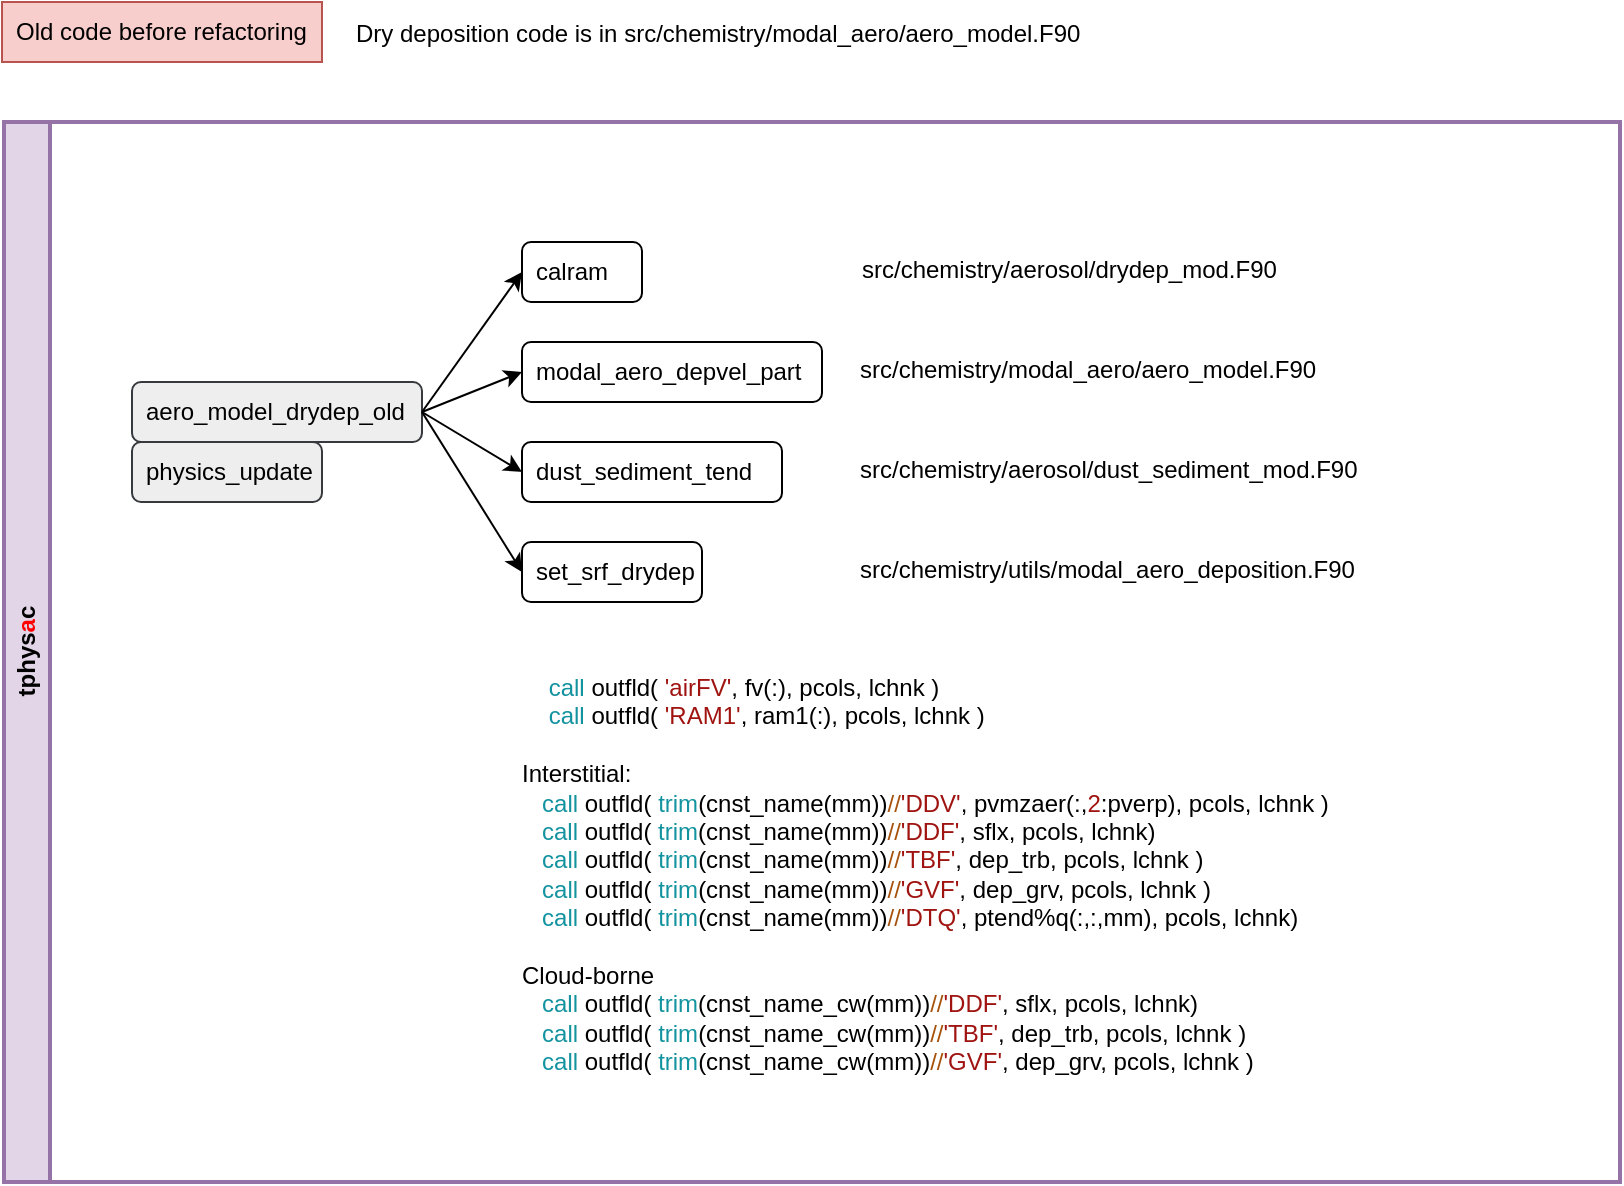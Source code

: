<mxfile version="21.6.8" type="device" pages="3">
  <diagram name="old" id="n8uxDiPZgBV-Wp8yqk0C">
    <mxGraphModel dx="801" dy="716" grid="1" gridSize="10" guides="1" tooltips="1" connect="1" arrows="1" fold="1" page="1" pageScale="1" pageWidth="850" pageHeight="1100" math="0" shadow="0">
      <root>
        <mxCell id="0" />
        <mxCell id="1" parent="0" />
        <mxCell id="EouFw2ogtIlf8tk3uUrb-1" value="aero_model_drydep_old" style="rounded=1;whiteSpace=wrap;html=1;align=left;spacingLeft=5;fillColor=#eeeeee;strokeColor=#36393d;" parent="1" vertex="1">
          <mxGeometry x="85" y="210" width="145" height="30" as="geometry" />
        </mxCell>
        <mxCell id="EouFw2ogtIlf8tk3uUrb-2" value="&lt;h1&gt;&lt;/h1&gt;&amp;nbsp; &amp;nbsp;&amp;nbsp;&lt;span style=&quot;font-variant-ligatures: no-common-ligatures; color: rgb(19, 147, 159);&quot; class=&quot;s2&quot;&gt;call&lt;/span&gt;&lt;span style=&quot;font-variant-ligatures: no-common-ligatures;&quot; class=&quot;s1&quot;&gt; outfld( &lt;/span&gt;&lt;span style=&quot;font-variant-ligatures: no-common-ligatures; color: rgb(159, 20, 16);&quot; class=&quot;s3&quot;&gt;&#39;airFV&#39;&lt;/span&gt;&lt;span style=&quot;font-variant-ligatures: no-common-ligatures;&quot; class=&quot;s1&quot;&gt;, fv(:), pcols, lchnk )&lt;/span&gt;&lt;br&gt;&lt;span style=&quot;font-variant-ligatures: no-common-ligatures;&quot; class=&quot;s1&quot;&gt;&amp;nbsp; &amp;nbsp; &lt;/span&gt;&lt;span style=&quot;font-variant-ligatures: no-common-ligatures;&quot; class=&quot;s2&quot;&gt;&lt;font color=&quot;#13939f&quot;&gt;call&lt;/font&gt;&lt;/span&gt;&lt;span style=&quot;font-variant-ligatures: no-common-ligatures;&quot; class=&quot;s1&quot;&gt; outfld( &lt;/span&gt;&lt;span style=&quot;font-variant-ligatures: no-common-ligatures; color: rgb(159, 20, 16);&quot; class=&quot;s3&quot;&gt;&#39;RAM1&#39;&lt;/span&gt;&lt;span style=&quot;font-variant-ligatures: no-common-ligatures;&quot; class=&quot;s1&quot;&gt;, ram1(:), pcols, lchnk )&lt;br&gt;&lt;br&gt;Interstitial:&lt;br&gt;&amp;nbsp; &amp;nbsp;&lt;font color=&quot;#13939f&quot;&gt;call&lt;/font&gt;&lt;span style=&quot;font-variant-ligatures: no-common-ligatures;&quot; class=&quot;s2&quot;&gt; outfld( &lt;/span&gt;&lt;span style=&quot;font-variant-ligatures: no-common-ligatures; color: rgb(19, 147, 159);&quot; class=&quot;s1&quot;&gt;trim&lt;/span&gt;&lt;span style=&quot;font-variant-ligatures: no-common-ligatures;&quot; class=&quot;s2&quot;&gt;(cnst_name(mm))&lt;/span&gt;&lt;span style=&quot;font-variant-ligatures: no-common-ligatures; color: rgb(166, 82, 12);&quot; class=&quot;s3&quot;&gt;//&lt;/span&gt;&lt;span style=&quot;font-variant-ligatures: no-common-ligatures; color: rgb(159, 20, 16);&quot; class=&quot;s4&quot;&gt;&#39;DDV&#39;&lt;/span&gt;&lt;span style=&quot;font-variant-ligatures: no-common-ligatures;&quot; class=&quot;s2&quot;&gt;, pvmzaer(:,&lt;/span&gt;&lt;span style=&quot;font-variant-ligatures: no-common-ligatures; color: rgb(159, 20, 16);&quot; class=&quot;s4&quot;&gt;2&lt;/span&gt;&lt;span style=&quot;font-variant-ligatures: no-common-ligatures;&quot; class=&quot;s2&quot;&gt;:pverp), pcols, lchnk )&lt;br&gt;&lt;span style=&quot;font-variant-ligatures: no-common-ligatures;&quot; class=&quot;s1&quot;&gt;&lt;/span&gt;&lt;span style=&quot;font-variant-ligatures: no-common-ligatures; color: rgb(19, 147, 159);&quot; class=&quot;s2&quot;&gt;&amp;nbsp; &amp;nbsp;call&lt;/span&gt;&lt;span style=&quot;font-variant-ligatures: no-common-ligatures;&quot; class=&quot;s1&quot;&gt; outfld( &lt;/span&gt;&lt;span style=&quot;font-variant-ligatures: no-common-ligatures; color: rgb(19, 147, 159);&quot; class=&quot;s2&quot;&gt;trim&lt;/span&gt;&lt;span style=&quot;font-variant-ligatures: no-common-ligatures;&quot; class=&quot;s1&quot;&gt;(cnst_name(mm))&lt;/span&gt;&lt;span style=&quot;font-variant-ligatures: no-common-ligatures; color: rgb(166, 82, 12);&quot; class=&quot;s3&quot;&gt;//&lt;/span&gt;&lt;span style=&quot;font-variant-ligatures: no-common-ligatures; color: rgb(159, 20, 16);&quot; class=&quot;s4&quot;&gt;&#39;DDF&#39;&lt;/span&gt;&lt;span style=&quot;font-variant-ligatures: no-common-ligatures;&quot; class=&quot;s1&quot;&gt;, sflx, pcols, lchnk)&lt;/span&gt;&lt;br&gt;&lt;span style=&quot;font-variant-ligatures: no-common-ligatures;&quot; class=&quot;s1&quot;&gt;&lt;span class=&quot;Apple-converted-space&quot;&gt;&amp;nbsp;&amp;nbsp; &lt;/span&gt;&lt;/span&gt;&lt;span style=&quot;font-variant-ligatures: no-common-ligatures; color: rgb(19, 147, 159);&quot; class=&quot;s2&quot;&gt;call&lt;/span&gt;&lt;span style=&quot;font-variant-ligatures: no-common-ligatures;&quot; class=&quot;s1&quot;&gt; outfld( &lt;/span&gt;&lt;span style=&quot;font-variant-ligatures: no-common-ligatures; color: rgb(19, 147, 159);&quot; class=&quot;s2&quot;&gt;trim&lt;/span&gt;&lt;span style=&quot;font-variant-ligatures: no-common-ligatures;&quot; class=&quot;s1&quot;&gt;(cnst_name(mm))&lt;/span&gt;&lt;span style=&quot;font-variant-ligatures: no-common-ligatures; color: rgb(166, 82, 12);&quot; class=&quot;s3&quot;&gt;//&lt;/span&gt;&lt;span style=&quot;font-variant-ligatures: no-common-ligatures; color: rgb(159, 20, 16);&quot; class=&quot;s4&quot;&gt;&#39;TBF&#39;&lt;/span&gt;&lt;span style=&quot;font-variant-ligatures: no-common-ligatures;&quot; class=&quot;s1&quot;&gt;, dep_trb, pcols, lchnk )&lt;/span&gt;&lt;br&gt;&lt;span style=&quot;font-variant-ligatures: no-common-ligatures;&quot; class=&quot;s1&quot;&gt;&lt;span class=&quot;Apple-converted-space&quot;&gt;&amp;nbsp;&amp;nbsp; &lt;/span&gt;&lt;/span&gt;&lt;span style=&quot;font-variant-ligatures: no-common-ligatures; color: rgb(19, 147, 159);&quot; class=&quot;s2&quot;&gt;call&lt;/span&gt;&lt;span style=&quot;font-variant-ligatures: no-common-ligatures;&quot; class=&quot;s1&quot;&gt; outfld( &lt;/span&gt;&lt;span style=&quot;font-variant-ligatures: no-common-ligatures; color: rgb(19, 147, 159);&quot; class=&quot;s2&quot;&gt;trim&lt;/span&gt;&lt;span style=&quot;font-variant-ligatures: no-common-ligatures;&quot; class=&quot;s1&quot;&gt;(cnst_name(mm))&lt;/span&gt;&lt;span style=&quot;font-variant-ligatures: no-common-ligatures; color: rgb(166, 82, 12);&quot; class=&quot;s3&quot;&gt;//&lt;/span&gt;&lt;span style=&quot;font-variant-ligatures: no-common-ligatures; color: rgb(159, 20, 16);&quot; class=&quot;s4&quot;&gt;&#39;GVF&#39;&lt;/span&gt;&lt;span style=&quot;font-variant-ligatures: no-common-ligatures;&quot; class=&quot;s1&quot;&gt;, dep_grv, pcols, lchnk )&lt;/span&gt;&lt;br&gt;&lt;span style=&quot;font-variant-ligatures: no-common-ligatures;&quot; class=&quot;s1&quot;&gt;&lt;span class=&quot;Apple-converted-space&quot;&gt;&amp;nbsp;&amp;nbsp; &lt;/span&gt;&lt;/span&gt;&lt;span style=&quot;font-variant-ligatures: no-common-ligatures; color: rgb(19, 147, 159);&quot; class=&quot;s2&quot;&gt;call&lt;/span&gt;&lt;span style=&quot;font-variant-ligatures: no-common-ligatures;&quot; class=&quot;s1&quot;&gt; outfld( &lt;/span&gt;&lt;span style=&quot;font-variant-ligatures: no-common-ligatures; color: rgb(19, 147, 159);&quot; class=&quot;s2&quot;&gt;trim&lt;/span&gt;&lt;span style=&quot;font-variant-ligatures: no-common-ligatures;&quot; class=&quot;s1&quot;&gt;(cnst_name(mm))&lt;/span&gt;&lt;span style=&quot;font-variant-ligatures: no-common-ligatures; color: rgb(166, 82, 12);&quot; class=&quot;s3&quot;&gt;//&lt;/span&gt;&lt;span style=&quot;font-variant-ligatures: no-common-ligatures; color: rgb(159, 20, 16);&quot; class=&quot;s4&quot;&gt;&#39;DTQ&#39;&lt;/span&gt;&lt;span style=&quot;font-variant-ligatures: no-common-ligatures;&quot; class=&quot;s1&quot;&gt;, ptend%q(:,:,mm), pcols, lchnk)&lt;br&gt;&lt;br&gt;Cloud-borne&lt;br&gt;&lt;span style=&quot;font-variant-ligatures: no-common-ligatures;&quot; class=&quot;s1&quot;&gt;&lt;/span&gt;&lt;span style=&quot;font-variant-ligatures: no-common-ligatures; color: rgb(19, 147, 159);&quot; class=&quot;s2&quot;&gt;&amp;nbsp; &amp;nbsp;call&lt;/span&gt;&lt;span style=&quot;font-variant-ligatures: no-common-ligatures;&quot; class=&quot;s1&quot;&gt; outfld( &lt;/span&gt;&lt;span style=&quot;font-variant-ligatures: no-common-ligatures; color: rgb(19, 147, 159);&quot; class=&quot;s2&quot;&gt;trim&lt;/span&gt;&lt;span style=&quot;font-variant-ligatures: no-common-ligatures;&quot; class=&quot;s1&quot;&gt;(cnst_name_cw(mm))&lt;/span&gt;&lt;span style=&quot;font-variant-ligatures: no-common-ligatures; color: rgb(166, 82, 12);&quot; class=&quot;s3&quot;&gt;//&lt;/span&gt;&lt;span style=&quot;font-variant-ligatures: no-common-ligatures; color: rgb(159, 20, 16);&quot; class=&quot;s4&quot;&gt;&#39;DDF&#39;&lt;/span&gt;&lt;span style=&quot;font-variant-ligatures: no-common-ligatures;&quot; class=&quot;s1&quot;&gt;, sflx, pcols, lchnk)&lt;/span&gt;&lt;br&gt;&lt;span style=&quot;font-variant-ligatures: no-common-ligatures;&quot; class=&quot;s1&quot;&gt;&lt;span class=&quot;Apple-converted-space&quot;&gt;&amp;nbsp;&amp;nbsp; &lt;/span&gt;&lt;/span&gt;&lt;span style=&quot;font-variant-ligatures: no-common-ligatures; color: rgb(19, 147, 159);&quot; class=&quot;s2&quot;&gt;call&lt;/span&gt;&lt;span style=&quot;font-variant-ligatures: no-common-ligatures;&quot; class=&quot;s1&quot;&gt; outfld( &lt;/span&gt;&lt;span style=&quot;font-variant-ligatures: no-common-ligatures; color: rgb(19, 147, 159);&quot; class=&quot;s2&quot;&gt;trim&lt;/span&gt;&lt;span style=&quot;font-variant-ligatures: no-common-ligatures;&quot; class=&quot;s1&quot;&gt;(cnst_name_cw(mm))&lt;/span&gt;&lt;span style=&quot;font-variant-ligatures: no-common-ligatures; color: rgb(166, 82, 12);&quot; class=&quot;s3&quot;&gt;//&lt;/span&gt;&lt;span style=&quot;font-variant-ligatures: no-common-ligatures; color: rgb(159, 20, 16);&quot; class=&quot;s4&quot;&gt;&#39;TBF&#39;&lt;/span&gt;&lt;span style=&quot;font-variant-ligatures: no-common-ligatures;&quot; class=&quot;s1&quot;&gt;, dep_trb, pcols, lchnk )&lt;/span&gt;&lt;br&gt;&lt;span style=&quot;font-variant-ligatures: no-common-ligatures;&quot; class=&quot;s1&quot;&gt;&lt;span class=&quot;Apple-converted-space&quot;&gt;&amp;nbsp;&amp;nbsp; &lt;/span&gt;&lt;/span&gt;&lt;span style=&quot;font-variant-ligatures: no-common-ligatures; color: rgb(19, 147, 159);&quot; class=&quot;s2&quot;&gt;call&lt;/span&gt;&lt;span style=&quot;font-variant-ligatures: no-common-ligatures;&quot; class=&quot;s1&quot;&gt; outfld( &lt;/span&gt;&lt;span style=&quot;font-variant-ligatures: no-common-ligatures; color: rgb(19, 147, 159);&quot; class=&quot;s2&quot;&gt;trim&lt;/span&gt;&lt;span style=&quot;font-variant-ligatures: no-common-ligatures;&quot; class=&quot;s1&quot;&gt;(cnst_name_cw(mm))&lt;/span&gt;&lt;span style=&quot;font-variant-ligatures: no-common-ligatures; color: rgb(166, 82, 12);&quot; class=&quot;s3&quot;&gt;//&lt;/span&gt;&lt;span style=&quot;font-variant-ligatures: no-common-ligatures; color: rgb(159, 20, 16);&quot; class=&quot;s4&quot;&gt;&#39;GVF&#39;&lt;/span&gt;&lt;span style=&quot;font-variant-ligatures: no-common-ligatures;&quot; class=&quot;s1&quot;&gt;, dep_grv, pcols, lchnk )&lt;/span&gt;&lt;/span&gt;&lt;/span&gt;&lt;/span&gt;" style="text;html=1;strokeColor=none;fillColor=none;spacing=5;spacingTop=-20;whiteSpace=wrap;overflow=hidden;rounded=0;align=left;spacingLeft=5;" parent="1" vertex="1">
          <mxGeometry x="270" y="350" width="530" height="220" as="geometry" />
        </mxCell>
        <mxCell id="EouFw2ogtIlf8tk3uUrb-4" value="modal_aero_depvel_part" style="rounded=1;whiteSpace=wrap;html=1;align=left;spacingLeft=5;" parent="1" vertex="1">
          <mxGeometry x="280" y="190" width="150" height="30" as="geometry" />
        </mxCell>
        <mxCell id="EouFw2ogtIlf8tk3uUrb-5" value="dust_sediment_tend" style="rounded=1;whiteSpace=wrap;html=1;align=left;spacingLeft=5;" parent="1" vertex="1">
          <mxGeometry x="280" y="240" width="130" height="30" as="geometry" />
        </mxCell>
        <mxCell id="EouFw2ogtIlf8tk3uUrb-6" value="set_srf_drydep" style="rounded=1;whiteSpace=wrap;html=1;align=left;spacingLeft=5;" parent="1" vertex="1">
          <mxGeometry x="280" y="290" width="90" height="30" as="geometry" />
        </mxCell>
        <mxCell id="EouFw2ogtIlf8tk3uUrb-8" value="" style="endArrow=classic;html=1;rounded=0;exitX=1;exitY=0.5;exitDx=0;exitDy=0;entryX=0;entryY=0.5;entryDx=0;entryDy=0;align=left;spacingLeft=5;" parent="1" source="EouFw2ogtIlf8tk3uUrb-1" target="EouFw2ogtIlf8tk3uUrb-5" edge="1">
          <mxGeometry width="50" height="50" relative="1" as="geometry">
            <mxPoint x="420" y="480" as="sourcePoint" />
            <mxPoint x="470" y="430" as="targetPoint" />
          </mxGeometry>
        </mxCell>
        <mxCell id="BPsXrtuJ-0ei2di38DSD-8" value="calram" style="rounded=1;whiteSpace=wrap;html=1;align=left;spacingLeft=5;" parent="1" vertex="1">
          <mxGeometry x="280" y="140" width="60" height="30" as="geometry" />
        </mxCell>
        <mxCell id="BPsXrtuJ-0ei2di38DSD-11" value="" style="endArrow=classic;html=1;rounded=0;exitX=1;exitY=0.5;exitDx=0;exitDy=0;entryX=0;entryY=0.5;entryDx=0;entryDy=0;align=left;spacingLeft=5;" parent="1" source="EouFw2ogtIlf8tk3uUrb-1" target="BPsXrtuJ-0ei2di38DSD-8" edge="1">
          <mxGeometry width="50" height="50" relative="1" as="geometry">
            <mxPoint x="240" y="240" as="sourcePoint" />
            <mxPoint x="290" y="270" as="targetPoint" />
          </mxGeometry>
        </mxCell>
        <mxCell id="BPsXrtuJ-0ei2di38DSD-12" value="" style="endArrow=classic;html=1;rounded=0;exitX=1;exitY=0.5;exitDx=0;exitDy=0;entryX=0;entryY=0.5;entryDx=0;entryDy=0;align=left;spacingLeft=5;" parent="1" source="EouFw2ogtIlf8tk3uUrb-1" target="EouFw2ogtIlf8tk3uUrb-4" edge="1">
          <mxGeometry width="50" height="50" relative="1" as="geometry">
            <mxPoint x="240" y="240" as="sourcePoint" />
            <mxPoint x="290" y="170" as="targetPoint" />
          </mxGeometry>
        </mxCell>
        <mxCell id="BPsXrtuJ-0ei2di38DSD-13" value="" style="endArrow=classic;html=1;rounded=0;exitX=1;exitY=0.5;exitDx=0;exitDy=0;entryX=0;entryY=0.5;entryDx=0;entryDy=0;align=left;spacingLeft=5;" parent="1" source="EouFw2ogtIlf8tk3uUrb-1" target="EouFw2ogtIlf8tk3uUrb-6" edge="1">
          <mxGeometry width="50" height="50" relative="1" as="geometry">
            <mxPoint x="240" y="240" as="sourcePoint" />
            <mxPoint x="290" y="220" as="targetPoint" />
          </mxGeometry>
        </mxCell>
        <mxCell id="SeL8pMW5YcijtT1Yl2Bl-1" value="&lt;span class=&quot;s1&quot;&gt;Dry deposition code is in src/chemistry/modal_aero/aero_model.F90&lt;/span&gt;" style="text;whiteSpace=wrap;html=1;align=left;spacingLeft=5;" parent="1" vertex="1">
          <mxGeometry x="190" y="22" width="435" height="30" as="geometry" />
        </mxCell>
        <mxCell id="p-Wz0Aac88sb2pdSRvZG-1" value="&lt;span class=&quot;s1&quot;&gt;src/chemistry/&lt;/span&gt;aerosol/drydep_mod.F90" style="text;whiteSpace=wrap;html=1;align=left;spacingLeft=5;" parent="1" vertex="1">
          <mxGeometry x="443" y="140" width="240" height="30" as="geometry" />
        </mxCell>
        <mxCell id="p-Wz0Aac88sb2pdSRvZG-2" value="&lt;span class=&quot;s1&quot;&gt;src/chemistry/&lt;/span&gt;aerosol/dust_sediment_mod.F90" style="text;whiteSpace=wrap;html=1;align=left;spacingLeft=5;" parent="1" vertex="1">
          <mxGeometry x="442" y="240" width="260" height="30" as="geometry" />
        </mxCell>
        <mxCell id="p-Wz0Aac88sb2pdSRvZG-3" value="&lt;span class=&quot;s1&quot;&gt;src/chemistry/modal_aero/aero_model.F90&lt;/span&gt;" style="text;whiteSpace=wrap;html=1;align=left;spacingLeft=5;" parent="1" vertex="1">
          <mxGeometry x="442" y="190" width="240" height="30" as="geometry" />
        </mxCell>
        <mxCell id="p-Wz0Aac88sb2pdSRvZG-4" value="&lt;span class=&quot;s1&quot;&gt;src/chemistry/&lt;/span&gt;utils/modal_aero_deposition.F90" style="text;whiteSpace=wrap;html=1;align=left;spacingLeft=5;" parent="1" vertex="1">
          <mxGeometry x="442" y="290" width="260" height="30" as="geometry" />
        </mxCell>
        <mxCell id="D4iSO-U_DjJ38wY_iuPP-1" value="Old code before refactoring" style="text;html=1;strokeColor=#b85450;fillColor=#f8cecc;align=left;verticalAlign=middle;whiteSpace=wrap;rounded=0;spacingLeft=5;" parent="1" vertex="1">
          <mxGeometry x="20" y="20" width="160" height="30" as="geometry" />
        </mxCell>
        <mxCell id="Hdw0H2JxcKfciIX4OoCx-1" value="physics_update" style="rounded=1;whiteSpace=wrap;html=1;align=left;spacingLeft=5;fillColor=#eeeeee;strokeColor=#36393d;" parent="1" vertex="1">
          <mxGeometry x="85" y="240" width="95" height="30" as="geometry" />
        </mxCell>
        <mxCell id="HY-QTEBN3LYng6qnmTHf-2" value="tphys&lt;font color=&quot;#ff0000&quot;&gt;a&lt;/font&gt;c" style="swimlane;horizontal=0;whiteSpace=wrap;html=1;fillColor=#e1d5e7;strokeColor=#9673a6;strokeWidth=2;" parent="1" vertex="1">
          <mxGeometry x="21" y="80" width="808" height="530" as="geometry">
            <mxRectangle x="12" y="96" width="40" height="80" as="alternateBounds" />
          </mxGeometry>
        </mxCell>
      </root>
    </mxGraphModel>
  </diagram>
  <diagram id="TAMESDnmUh12i1QlwmzV" name="refactored">
    <mxGraphModel dx="801" dy="716" grid="1" gridSize="10" guides="1" tooltips="1" connect="1" arrows="1" fold="1" page="1" pageScale="1" pageWidth="850" pageHeight="1100" math="0" shadow="0">
      <root>
        <mxCell id="0" />
        <mxCell id="1" parent="0" />
        <mxCell id="MTkyEazf3_cOql3VceXm-1" value="&lt;span class=&quot;s1&quot;&gt;Main subroutine of dry deposition is in src/chemistry/modal_aero/modal_aero_drydep_refac.F90&lt;br&gt;Additional subroutines can be found in module files in src/chemistry/modal_aero/&lt;br&gt;&lt;/span&gt;" style="text;whiteSpace=wrap;html=1;align=left;spacingLeft=4;" parent="1" vertex="1">
          <mxGeometry x="195" y="16" width="590" height="40" as="geometry" />
        </mxCell>
        <mxCell id="WtqDtbnd01gJPg_VoSgC-1" value="New code after refactoring" style="text;html=1;strokeColor=#6c8ebf;fillColor=#dae8fc;align=left;verticalAlign=middle;whiteSpace=wrap;rounded=0;spacingLeft=5;" parent="1" vertex="1">
          <mxGeometry x="12" y="20" width="160" height="30" as="geometry" />
        </mxCell>
        <mxCell id="eu7nGwEuYAv5mt5INT4q-1" value="tphys&lt;font color=&quot;#ff0000&quot;&gt;a&lt;/font&gt;c" style="swimlane;horizontal=0;whiteSpace=wrap;html=1;fillColor=#e1d5e7;strokeColor=#9673a6;strokeWidth=2;" parent="1" vertex="1">
          <mxGeometry x="21" y="80" width="1079" height="730" as="geometry">
            <mxRectangle x="12" y="96" width="40" height="80" as="alternateBounds" />
          </mxGeometry>
        </mxCell>
        <mxCell id="rqjfGU9eP3pIPMUwoF6y-1" value="aero_model_drydep_refac" style="rounded=1;whiteSpace=wrap;html=1;align=left;spacingLeft=4;fillColor=#eeeeee;strokeColor=#36393d;" parent="eu7nGwEuYAv5mt5INT4q-1" vertex="1">
          <mxGeometry x="69" y="117" width="150" height="35" as="geometry" />
        </mxCell>
        <mxCell id="rqjfGU9eP3pIPMUwoF6y-2" value="aero_model_drydep_cloudborne" style="rounded=1;whiteSpace=wrap;html=1;align=left;spacingLeft=4;" parent="eu7nGwEuYAv5mt5INT4q-1" vertex="1">
          <mxGeometry x="279" y="195" width="190" height="27" as="geometry" />
        </mxCell>
        <mxCell id="rqjfGU9eP3pIPMUwoF6y-3" value="aero_model_drydep_interstitial" style="rounded=1;whiteSpace=wrap;html=1;align=left;spacingLeft=4;" parent="eu7nGwEuYAv5mt5INT4q-1" vertex="1">
          <mxGeometry x="279" y="452" width="190" height="30" as="geometry" />
        </mxCell>
        <mxCell id="rqjfGU9eP3pIPMUwoF6y-4" value="set_srf_drydep" style="rounded=1;whiteSpace=wrap;html=1;align=left;spacingLeft=4;" parent="eu7nGwEuYAv5mt5INT4q-1" vertex="1">
          <mxGeometry x="279" y="652" width="100" height="35" as="geometry" />
        </mxCell>
        <mxCell id="rqjfGU9eP3pIPMUwoF6y-5" value="" style="endArrow=classic;html=1;rounded=0;exitX=1;exitY=0.5;exitDx=0;exitDy=0;entryX=0;entryY=0.5;entryDx=0;entryDy=0;align=left;spacingLeft=4;" parent="eu7nGwEuYAv5mt5INT4q-1" source="rqjfGU9eP3pIPMUwoF6y-1" target="rqjfGU9eP3pIPMUwoF6y-3" edge="1">
          <mxGeometry width="50" height="50" relative="1" as="geometry">
            <mxPoint x="509" y="387" as="sourcePoint" />
            <mxPoint x="559" y="337" as="targetPoint" />
          </mxGeometry>
        </mxCell>
        <mxCell id="rqjfGU9eP3pIPMUwoF6y-6" value="get_gridcell_ram1_fricvel" style="rounded=1;whiteSpace=wrap;html=1;align=left;spacingLeft=4;" parent="eu7nGwEuYAv5mt5INT4q-1" vertex="1">
          <mxGeometry x="289" y="47" width="150" height="25" as="geometry" />
        </mxCell>
        <mxCell id="rqjfGU9eP3pIPMUwoF6y-7" value="" style="endArrow=classic;html=1;rounded=0;exitX=1;exitY=0.5;exitDx=0;exitDy=0;entryX=0;entryY=0.5;entryDx=0;entryDy=0;align=left;spacingLeft=4;" parent="eu7nGwEuYAv5mt5INT4q-1" source="rqjfGU9eP3pIPMUwoF6y-1" target="rqjfGU9eP3pIPMUwoF6y-6" edge="1">
          <mxGeometry width="50" height="50" relative="1" as="geometry">
            <mxPoint x="329" y="147" as="sourcePoint" />
            <mxPoint x="379" y="177" as="targetPoint" />
          </mxGeometry>
        </mxCell>
        <mxCell id="rqjfGU9eP3pIPMUwoF6y-8" value="" style="endArrow=classic;html=1;rounded=0;exitX=1;exitY=0.5;exitDx=0;exitDy=0;entryX=0;entryY=0.5;entryDx=0;entryDy=0;align=left;spacingLeft=4;" parent="eu7nGwEuYAv5mt5INT4q-1" source="rqjfGU9eP3pIPMUwoF6y-1" target="rqjfGU9eP3pIPMUwoF6y-2" edge="1">
          <mxGeometry width="50" height="50" relative="1" as="geometry">
            <mxPoint x="329" y="147" as="sourcePoint" />
            <mxPoint x="379" y="77" as="targetPoint" />
          </mxGeometry>
        </mxCell>
        <mxCell id="rqjfGU9eP3pIPMUwoF6y-9" value="" style="endArrow=classic;html=1;rounded=0;exitX=1;exitY=0.5;exitDx=0;exitDy=0;entryX=0;entryY=0.5;entryDx=0;entryDy=0;align=left;spacingLeft=4;" parent="eu7nGwEuYAv5mt5INT4q-1" source="rqjfGU9eP3pIPMUwoF6y-1" target="rqjfGU9eP3pIPMUwoF6y-4" edge="1">
          <mxGeometry width="50" height="50" relative="1" as="geometry">
            <mxPoint x="329" y="147" as="sourcePoint" />
            <mxPoint x="379" y="127" as="targetPoint" />
          </mxGeometry>
        </mxCell>
        <mxCell id="MTkyEazf3_cOql3VceXm-3" value="calc_ram" style="rounded=1;whiteSpace=wrap;html=1;align=left;spacingLeft=4;" parent="eu7nGwEuYAv5mt5INT4q-1" vertex="1">
          <mxGeometry x="529" y="67" width="60" height="30" as="geometry" />
        </mxCell>
        <mxCell id="2BGIuDphDTFcuaNrjflc-1" value="" style="endArrow=classic;html=1;rounded=0;exitX=1;exitY=0.5;exitDx=0;exitDy=0;entryX=0;entryY=0.5;entryDx=0;entryDy=0;align=left;spacingLeft=4;" parent="eu7nGwEuYAv5mt5INT4q-1" source="rqjfGU9eP3pIPMUwoF6y-6" target="MTkyEazf3_cOql3VceXm-2" edge="1">
          <mxGeometry width="50" height="50" relative="1" as="geometry">
            <mxPoint x="559" y="67" as="sourcePoint" />
            <mxPoint x="529" y="47" as="targetPoint" />
          </mxGeometry>
        </mxCell>
        <mxCell id="2BGIuDphDTFcuaNrjflc-2" value="" style="endArrow=classic;html=1;rounded=0;exitX=1;exitY=0.5;exitDx=0;exitDy=0;entryX=0;entryY=0.5;entryDx=0;entryDy=0;align=left;spacingLeft=4;" parent="eu7nGwEuYAv5mt5INT4q-1" source="rqjfGU9eP3pIPMUwoF6y-6" target="MTkyEazf3_cOql3VceXm-3" edge="1">
          <mxGeometry width="50" height="50" relative="1" as="geometry">
            <mxPoint x="569" y="77" as="sourcePoint" />
            <mxPoint x="589" y="52" as="targetPoint" />
          </mxGeometry>
        </mxCell>
        <mxCell id="sN5ErgYOu7oWftuZLYk1-1" value="&lt;h1&gt;&lt;/h1&gt;&amp;nbsp; &amp;nbsp;&amp;nbsp;&lt;span style=&quot;font-variant-ligatures: no-common-ligatures; color: rgb(19, 147, 159);&quot; class=&quot;s2&quot;&gt;call&lt;/span&gt;&lt;span style=&quot;font-variant-ligatures: no-common-ligatures;&quot; class=&quot;s1&quot;&gt; outfld( &lt;/span&gt;&lt;span style=&quot;font-variant-ligatures: no-common-ligatures; color: rgb(159, 20, 16);&quot; class=&quot;s3&quot;&gt;&#39;airFV&#39;&lt;/span&gt;&lt;span style=&quot;font-variant-ligatures: no-common-ligatures;&quot; class=&quot;s1&quot;&gt;, fv(:), pcols, lchnk )&lt;/span&gt;&lt;br&gt;&lt;span style=&quot;font-variant-ligatures: no-common-ligatures;&quot; class=&quot;s1&quot;&gt;&amp;nbsp; &amp;nbsp; &lt;/span&gt;&lt;span style=&quot;font-variant-ligatures: no-common-ligatures;&quot; class=&quot;s2&quot;&gt;&lt;font color=&quot;#13939f&quot;&gt;call&lt;/font&gt;&lt;/span&gt;&lt;span style=&quot;font-variant-ligatures: no-common-ligatures;&quot; class=&quot;s1&quot;&gt; outfld( &lt;/span&gt;&lt;span style=&quot;font-variant-ligatures: no-common-ligatures; color: rgb(159, 20, 16);&quot; class=&quot;s3&quot;&gt;&#39;RAM1&#39;&lt;/span&gt;&lt;span style=&quot;font-variant-ligatures: no-common-ligatures;&quot; class=&quot;s1&quot;&gt;, ram1(:), pcols, lchnk )&lt;br&gt;&lt;br&gt;&lt;br&gt;&lt;/span&gt;" style="text;html=1;strokeColor=none;fillColor=none;spacing=5;spacingTop=-20;whiteSpace=wrap;overflow=hidden;rounded=0;align=left;spacingLeft=4;" parent="eu7nGwEuYAv5mt5INT4q-1" vertex="1">
          <mxGeometry x="269" y="92" width="260" height="50" as="geometry" />
        </mxCell>
        <mxCell id="sN5ErgYOu7oWftuZLYk1-2" value="modal_aero_depvel_part" style="rounded=1;whiteSpace=wrap;html=1;align=left;spacingLeft=4;" parent="eu7nGwEuYAv5mt5INT4q-1" vertex="1">
          <mxGeometry x="519" y="172" width="150" height="20" as="geometry" />
        </mxCell>
        <mxCell id="sN5ErgYOu7oWftuZLYk1-3" value="sedimentation_solver_for_1_tracer" style="rounded=1;whiteSpace=wrap;html=1;align=left;spacingLeft=4;" parent="eu7nGwEuYAv5mt5INT4q-1" vertex="1">
          <mxGeometry x="519" y="215" width="200" height="20" as="geometry" />
        </mxCell>
        <mxCell id="sN5ErgYOu7oWftuZLYk1-4" value="drydep_diags_for_1_tracer" style="rounded=1;whiteSpace=wrap;html=1;align=left;spacingLeft=4;" parent="eu7nGwEuYAv5mt5INT4q-1" vertex="1">
          <mxGeometry x="519" y="242" width="160" height="20" as="geometry" />
        </mxCell>
        <mxCell id="sN5ErgYOu7oWftuZLYk1-6" value="" style="endArrow=classic;html=1;rounded=0;exitX=1;exitY=0.5;exitDx=0;exitDy=0;entryX=0;entryY=0.5;entryDx=0;entryDy=0;align=left;spacingLeft=4;" parent="eu7nGwEuYAv5mt5INT4q-1" source="rqjfGU9eP3pIPMUwoF6y-2" target="sN5ErgYOu7oWftuZLYk1-2" edge="1">
          <mxGeometry width="50" height="50" relative="1" as="geometry">
            <mxPoint x="469" y="194.5" as="sourcePoint" />
            <mxPoint x="519" y="174.5" as="targetPoint" />
          </mxGeometry>
        </mxCell>
        <mxCell id="sN5ErgYOu7oWftuZLYk1-7" value="" style="endArrow=classic;html=1;rounded=0;exitX=1;exitY=0.5;exitDx=0;exitDy=0;entryX=0;entryY=0.5;entryDx=0;entryDy=0;align=left;spacingLeft=4;" parent="eu7nGwEuYAv5mt5INT4q-1" source="rqjfGU9eP3pIPMUwoF6y-2" target="sN5ErgYOu7oWftuZLYk1-4" edge="1">
          <mxGeometry width="50" height="50" relative="1" as="geometry">
            <mxPoint x="469" y="194.5" as="sourcePoint" />
            <mxPoint x="519" y="209.5" as="targetPoint" />
          </mxGeometry>
        </mxCell>
        <mxCell id="sN5ErgYOu7oWftuZLYk1-8" value="" style="endArrow=classic;html=1;rounded=0;entryX=0;entryY=0.5;entryDx=0;entryDy=0;exitX=1;exitY=0.5;exitDx=0;exitDy=0;align=left;spacingLeft=4;" parent="eu7nGwEuYAv5mt5INT4q-1" source="rqjfGU9eP3pIPMUwoF6y-2" target="sN5ErgYOu7oWftuZLYk1-3" edge="1">
          <mxGeometry width="50" height="50" relative="1" as="geometry">
            <mxPoint x="469" y="192" as="sourcePoint" />
            <mxPoint x="529" y="192" as="targetPoint" />
          </mxGeometry>
        </mxCell>
        <mxCell id="_SYk_Dk3S1CjQSJ1opBK-1" value="modal_aero_gravit_settling_velocity" style="rounded=1;whiteSpace=wrap;html=1;align=left;spacingLeft=4;" parent="eu7nGwEuYAv5mt5INT4q-1" vertex="1">
          <mxGeometry x="709" y="152" width="210" height="20" as="geometry" />
        </mxCell>
        <mxCell id="_SYk_Dk3S1CjQSJ1opBK-3" value="modal_aero_turb_drydep_velocity" style="rounded=1;whiteSpace=wrap;html=1;align=left;spacingLeft=4;" parent="eu7nGwEuYAv5mt5INT4q-1" vertex="1">
          <mxGeometry x="709" y="175" width="210" height="20" as="geometry" />
        </mxCell>
        <mxCell id="_SYk_Dk3S1CjQSJ1opBK-4" value="" style="endArrow=classic;html=1;rounded=0;exitX=1;exitY=0.5;exitDx=0;exitDy=0;entryX=0;entryY=0.75;entryDx=0;entryDy=0;align=left;spacingLeft=4;" parent="eu7nGwEuYAv5mt5INT4q-1" source="sN5ErgYOu7oWftuZLYk1-2" target="_SYk_Dk3S1CjQSJ1opBK-1" edge="1">
          <mxGeometry width="50" height="50" relative="1" as="geometry">
            <mxPoint x="479" y="204.5" as="sourcePoint" />
            <mxPoint x="529" y="192" as="targetPoint" />
          </mxGeometry>
        </mxCell>
        <mxCell id="_SYk_Dk3S1CjQSJ1opBK-5" value="" style="endArrow=classic;html=1;rounded=0;exitX=1;exitY=0.5;exitDx=0;exitDy=0;entryX=0;entryY=0.5;entryDx=0;entryDy=0;align=left;spacingLeft=4;" parent="eu7nGwEuYAv5mt5INT4q-1" source="sN5ErgYOu7oWftuZLYk1-2" target="_SYk_Dk3S1CjQSJ1opBK-3" edge="1">
          <mxGeometry width="50" height="50" relative="1" as="geometry">
            <mxPoint x="679" y="192" as="sourcePoint" />
            <mxPoint x="719" y="177" as="targetPoint" />
          </mxGeometry>
        </mxCell>
        <mxCell id="qMlvXc1oTAESJQ40dyFE-1" value="modal_aero_depvel_part" style="rounded=1;whiteSpace=wrap;html=1;align=left;spacingLeft=4;" parent="eu7nGwEuYAv5mt5INT4q-1" vertex="1">
          <mxGeometry x="519" y="382" width="150" height="20" as="geometry" />
        </mxCell>
        <mxCell id="qMlvXc1oTAESJQ40dyFE-2" value="" style="endArrow=classic;html=1;rounded=0;exitX=1;exitY=0.5;exitDx=0;exitDy=0;entryX=0;entryY=0.5;entryDx=0;entryDy=0;align=left;spacingLeft=4;" parent="eu7nGwEuYAv5mt5INT4q-1" source="rqjfGU9eP3pIPMUwoF6y-3" target="qMlvXc1oTAESJQ40dyFE-1" edge="1">
          <mxGeometry width="50" height="50" relative="1" as="geometry">
            <mxPoint x="469" y="425" as="sourcePoint" />
            <mxPoint x="519" y="384.5" as="targetPoint" />
          </mxGeometry>
        </mxCell>
        <mxCell id="qMlvXc1oTAESJQ40dyFE-3" value="modal_aero_gravit_settling_velocity" style="rounded=1;whiteSpace=wrap;html=1;align=left;spacingLeft=4;" parent="eu7nGwEuYAv5mt5INT4q-1" vertex="1">
          <mxGeometry x="709" y="362" width="210" height="20" as="geometry" />
        </mxCell>
        <mxCell id="qMlvXc1oTAESJQ40dyFE-4" value="modal_aero_turb_drydep_velocity" style="rounded=1;whiteSpace=wrap;html=1;align=left;spacingLeft=4;" parent="eu7nGwEuYAv5mt5INT4q-1" vertex="1">
          <mxGeometry x="709" y="385" width="210" height="20" as="geometry" />
        </mxCell>
        <mxCell id="qMlvXc1oTAESJQ40dyFE-5" value="" style="endArrow=classic;html=1;rounded=0;exitX=1;exitY=0.5;exitDx=0;exitDy=0;entryX=0;entryY=0.75;entryDx=0;entryDy=0;align=left;spacingLeft=4;" parent="eu7nGwEuYAv5mt5INT4q-1" source="qMlvXc1oTAESJQ40dyFE-1" target="qMlvXc1oTAESJQ40dyFE-3" edge="1">
          <mxGeometry width="50" height="50" relative="1" as="geometry">
            <mxPoint x="479" y="414.5" as="sourcePoint" />
            <mxPoint x="529" y="402" as="targetPoint" />
          </mxGeometry>
        </mxCell>
        <mxCell id="qMlvXc1oTAESJQ40dyFE-6" value="" style="endArrow=classic;html=1;rounded=0;exitX=1;exitY=0.5;exitDx=0;exitDy=0;entryX=0;entryY=0.5;entryDx=0;entryDy=0;align=left;spacingLeft=4;" parent="eu7nGwEuYAv5mt5INT4q-1" source="qMlvXc1oTAESJQ40dyFE-1" target="qMlvXc1oTAESJQ40dyFE-4" edge="1">
          <mxGeometry width="50" height="50" relative="1" as="geometry">
            <mxPoint x="679" y="402" as="sourcePoint" />
            <mxPoint x="719" y="387" as="targetPoint" />
          </mxGeometry>
        </mxCell>
        <mxCell id="qMlvXc1oTAESJQ40dyFE-8" value="&lt;h1&gt;&lt;/h1&gt;&amp;nbsp; &amp;nbsp; &amp;nbsp; &amp;nbsp;&lt;span style=&quot;font-variant-ligatures: no-common-ligatures; color: rgb(193, 101, 28);&quot; class=&quot;s2&quot;&gt;write&lt;/span&gt;&lt;span style=&quot;font-variant-ligatures: no-common-ligatures;&quot; class=&quot;s1&quot;&gt;(str,&lt;/span&gt;&lt;span style=&quot;font-variant-ligatures: no-common-ligatures; color: rgb(180, 36, 25);&quot; class=&quot;s3&quot;&gt;&#39;(i0)&#39;&lt;/span&gt;&lt;span style=&quot;font-variant-ligatures: no-common-ligatures;&quot; class=&quot;s1&quot;&gt;) imode&lt;/span&gt;&lt;br&gt;&lt;span style=&quot;font-variant-ligatures: no-common-ligatures;&quot; class=&quot;s1&quot;&gt;&amp;nbsp;&amp;nbsp; &amp;nbsp; &amp;nbsp; &lt;/span&gt;&lt;span style=&quot;font-variant-ligatures: no-common-ligatures; color: rgb(46, 174, 187);&quot; class=&quot;s4&quot;&gt;call&lt;/span&gt;&lt;span style=&quot;font-variant-ligatures: no-common-ligatures;&quot; class=&quot;s1&quot;&gt; outfld( &lt;/span&gt;&lt;span style=&quot;font-variant-ligatures: no-common-ligatures; color: rgb(180, 36, 25);&quot; class=&quot;s3&quot;&gt;&#39;num_a&#39;&lt;/span&gt;&lt;span style=&quot;font-variant-ligatures: no-common-ligatures; color: rgb(193, 101, 28);&quot; class=&quot;s2&quot;&gt;//&lt;/span&gt;&lt;span style=&quot;font-variant-ligatures: no-common-ligatures; color: rgb(46, 174, 187);&quot; class=&quot;s4&quot;&gt;trim&lt;/span&gt;&lt;span style=&quot;font-variant-ligatures: no-common-ligatures;&quot; class=&quot;s1&quot;&gt;(&lt;/span&gt;&lt;span style=&quot;font-variant-ligatures: no-common-ligatures; color: rgb(46, 174, 187);&quot; class=&quot;s4&quot;&gt;adjustl&lt;/span&gt;&lt;span style=&quot;font-variant-ligatures: no-common-ligatures;&quot; class=&quot;s1&quot;&gt;(str))&lt;/span&gt;&lt;span style=&quot;font-variant-ligatures: no-common-ligatures; color: rgb(193, 101, 28);&quot; class=&quot;s2&quot;&gt;//&lt;/span&gt;&lt;span style=&quot;font-variant-ligatures: no-common-ligatures; color: rgb(180, 36, 25);&quot; class=&quot;s3&quot;&gt;&#39;_GVV&#39;&lt;/span&gt;&lt;span style=&quot;font-variant-ligatures: no-common-ligatures;&quot; class=&quot;s1&quot;&gt;, vlc_grv(:,:,&lt;/span&gt;&lt;span style=&quot;font-variant-ligatures: no-common-ligatures; color: rgb(180, 36, 25);&quot; class=&quot;s3&quot;&gt;1&lt;/span&gt;&lt;span style=&quot;font-variant-ligatures: no-common-ligatures;&quot; class=&quot;s1&quot;&gt;), pcols, lchnk )&lt;/span&gt;&lt;br&gt;&lt;span style=&quot;font-variant-ligatures: no-common-ligatures;&quot; class=&quot;s1&quot;&gt;&amp;nbsp;&amp;nbsp; &amp;nbsp; &amp;nbsp; &lt;/span&gt;&lt;span style=&quot;font-variant-ligatures: no-common-ligatures; color: rgb(46, 174, 187);&quot; class=&quot;s4&quot;&gt;call&lt;/span&gt;&lt;span style=&quot;font-variant-ligatures: no-common-ligatures;&quot; class=&quot;s1&quot;&gt; outfld( &lt;/span&gt;&lt;span style=&quot;font-variant-ligatures: no-common-ligatures; color: rgb(180, 36, 25);&quot; class=&quot;s3&quot;&gt;&#39;mss_a&#39;&lt;/span&gt;&lt;span style=&quot;font-variant-ligatures: no-common-ligatures; color: rgb(193, 101, 28);&quot; class=&quot;s2&quot;&gt;//&lt;/span&gt;&lt;span style=&quot;font-variant-ligatures: no-common-ligatures; color: rgb(46, 174, 187);&quot; class=&quot;s4&quot;&gt;trim&lt;/span&gt;&lt;span style=&quot;font-variant-ligatures: no-common-ligatures;&quot; class=&quot;s1&quot;&gt;(&lt;/span&gt;&lt;span style=&quot;font-variant-ligatures: no-common-ligatures; color: rgb(46, 174, 187);&quot; class=&quot;s4&quot;&gt;adjustl&lt;/span&gt;&lt;span style=&quot;font-variant-ligatures: no-common-ligatures;&quot; class=&quot;s1&quot;&gt;(str))&lt;/span&gt;&lt;span style=&quot;font-variant-ligatures: no-common-ligatures; color: rgb(193, 101, 28);&quot; class=&quot;s2&quot;&gt;//&lt;/span&gt;&lt;span style=&quot;font-variant-ligatures: no-common-ligatures; color: rgb(180, 36, 25);&quot; class=&quot;s3&quot;&gt;&#39;_GVV&#39;&lt;/span&gt;&lt;span style=&quot;font-variant-ligatures: no-common-ligatures;&quot; class=&quot;s1&quot;&gt;, vlc_grv(:,:,&lt;/span&gt;&lt;span style=&quot;font-variant-ligatures: no-common-ligatures; color: rgb(180, 36, 25);&quot; class=&quot;s3&quot;&gt;2&lt;/span&gt;&lt;span style=&quot;font-variant-ligatures: no-common-ligatures;&quot; class=&quot;s1&quot;&gt;), pcols, lchnk )&lt;/span&gt;&lt;br&gt;&lt;span style=&quot;font-variant-ligatures: no-common-ligatures;&quot; class=&quot;s1&quot;&gt;&amp;nbsp;&amp;nbsp; &amp;nbsp; &amp;nbsp; &lt;/span&gt;&lt;span style=&quot;font-variant-ligatures: no-common-ligatures; color: rgb(46, 174, 187);&quot; class=&quot;s4&quot;&gt;call&lt;/span&gt;&lt;span style=&quot;font-variant-ligatures: no-common-ligatures;&quot; class=&quot;s1&quot;&gt; outfld( &lt;/span&gt;&lt;span style=&quot;font-variant-ligatures: no-common-ligatures; color: rgb(180, 36, 25);&quot; class=&quot;s3&quot;&gt;&#39;num_a&#39;&lt;/span&gt;&lt;span style=&quot;font-variant-ligatures: no-common-ligatures; color: rgb(193, 101, 28);&quot; class=&quot;s2&quot;&gt;//&lt;/span&gt;&lt;span style=&quot;font-variant-ligatures: no-common-ligatures; color: rgb(46, 174, 187);&quot; class=&quot;s4&quot;&gt;trim&lt;/span&gt;&lt;span style=&quot;font-variant-ligatures: no-common-ligatures;&quot; class=&quot;s1&quot;&gt;(&lt;/span&gt;&lt;span style=&quot;font-variant-ligatures: no-common-ligatures; color: rgb(46, 174, 187);&quot; class=&quot;s4&quot;&gt;adjustl&lt;/span&gt;&lt;span style=&quot;font-variant-ligatures: no-common-ligatures;&quot; class=&quot;s1&quot;&gt;(str))&lt;/span&gt;&lt;span style=&quot;font-variant-ligatures: no-common-ligatures; color: rgb(193, 101, 28);&quot; class=&quot;s2&quot;&gt;//&lt;/span&gt;&lt;span style=&quot;font-variant-ligatures: no-common-ligatures; color: rgb(180, 36, 25);&quot; class=&quot;s3&quot;&gt;&#39;_TBV&#39;&lt;/span&gt;&lt;span style=&quot;font-variant-ligatures: no-common-ligatures;&quot; class=&quot;s1&quot;&gt;, vlc_trb(:,&lt;span class=&quot;Apple-converted-space&quot;&gt;&amp;nbsp; &lt;/span&gt;&lt;/span&gt;&lt;span style=&quot;font-variant-ligatures: no-common-ligatures; color: rgb(180, 36, 25);&quot; class=&quot;s3&quot;&gt;1&lt;/span&gt;&lt;span style=&quot;font-variant-ligatures: no-common-ligatures;&quot; class=&quot;s1&quot;&gt;), pcols, lchnk )&lt;/span&gt;&lt;br&gt;&lt;span style=&quot;font-variant-ligatures: no-common-ligatures;&quot; class=&quot;s1&quot;&gt;&amp;nbsp;&amp;nbsp; &amp;nbsp; &amp;nbsp; &lt;/span&gt;&lt;span style=&quot;font-variant-ligatures: no-common-ligatures; color: rgb(46, 174, 187);&quot; class=&quot;s4&quot;&gt;call&lt;/span&gt;&lt;span style=&quot;font-variant-ligatures: no-common-ligatures;&quot; class=&quot;s1&quot;&gt; outfld( &lt;/span&gt;&lt;span style=&quot;font-variant-ligatures: no-common-ligatures; color: rgb(180, 36, 25);&quot; class=&quot;s3&quot;&gt;&#39;mss_a&#39;&lt;/span&gt;&lt;span style=&quot;font-variant-ligatures: no-common-ligatures; color: rgb(193, 101, 28);&quot; class=&quot;s2&quot;&gt;//&lt;/span&gt;&lt;span style=&quot;font-variant-ligatures: no-common-ligatures; color: rgb(46, 174, 187);&quot; class=&quot;s4&quot;&gt;trim&lt;/span&gt;&lt;span style=&quot;font-variant-ligatures: no-common-ligatures;&quot; class=&quot;s1&quot;&gt;(&lt;/span&gt;&lt;span style=&quot;font-variant-ligatures: no-common-ligatures; color: rgb(46, 174, 187);&quot; class=&quot;s4&quot;&gt;adjustl&lt;/span&gt;&lt;span style=&quot;font-variant-ligatures: no-common-ligatures;&quot; class=&quot;s1&quot;&gt;(str))&lt;/span&gt;&lt;span style=&quot;font-variant-ligatures: no-common-ligatures; color: rgb(193, 101, 28);&quot; class=&quot;s2&quot;&gt;//&lt;/span&gt;&lt;span style=&quot;font-variant-ligatures: no-common-ligatures; color: rgb(180, 36, 25);&quot; class=&quot;s3&quot;&gt;&#39;_TBV&#39;&lt;/span&gt;&lt;span style=&quot;font-variant-ligatures: no-common-ligatures;&quot; class=&quot;s1&quot;&gt;, vlc_trb(:,&lt;span class=&quot;Apple-converted-space&quot;&gt;&amp;nbsp; &lt;/span&gt;&lt;/span&gt;&lt;span style=&quot;font-variant-ligatures: no-common-ligatures; color: rgb(180, 36, 25);&quot; class=&quot;s3&quot;&gt;2&lt;/span&gt;&lt;span style=&quot;font-variant-ligatures: no-common-ligatures;&quot; class=&quot;s1&quot;&gt;), pcols, lchnk )&lt;/span&gt;" style="text;html=1;strokeColor=none;fillColor=none;spacing=5;spacingTop=-20;whiteSpace=wrap;overflow=hidden;rounded=0;" parent="eu7nGwEuYAv5mt5INT4q-1" vertex="1">
          <mxGeometry x="499" y="412" width="440" height="80" as="geometry" />
        </mxCell>
        <mxCell id="qMlvXc1oTAESJQ40dyFE-9" value="sedimentation_solver_for_1_tracer" style="rounded=1;whiteSpace=wrap;html=1;align=left;spacingLeft=4;" parent="eu7nGwEuYAv5mt5INT4q-1" vertex="1">
          <mxGeometry x="520" y="515" width="200" height="20" as="geometry" />
        </mxCell>
        <mxCell id="qMlvXc1oTAESJQ40dyFE-10" value="drydep_diags_for_1_tracer" style="rounded=1;whiteSpace=wrap;html=1;align=left;spacingLeft=4;" parent="eu7nGwEuYAv5mt5INT4q-1" vertex="1">
          <mxGeometry x="520" y="542" width="160" height="20" as="geometry" />
        </mxCell>
        <mxCell id="qMlvXc1oTAESJQ40dyFE-12" value="" style="endArrow=classic;html=1;rounded=0;exitX=1;exitY=0.75;exitDx=0;exitDy=0;entryX=0;entryY=0.5;entryDx=0;entryDy=0;align=left;spacingLeft=4;" parent="eu7nGwEuYAv5mt5INT4q-1" source="rqjfGU9eP3pIPMUwoF6y-3" target="qMlvXc1oTAESJQ40dyFE-10" edge="1">
          <mxGeometry width="50" height="50" relative="1" as="geometry">
            <mxPoint x="479" y="515" as="sourcePoint" />
            <mxPoint x="529" y="509.5" as="targetPoint" />
          </mxGeometry>
        </mxCell>
        <mxCell id="qMlvXc1oTAESJQ40dyFE-13" value="" style="endArrow=classic;html=1;rounded=0;entryX=0;entryY=0.5;entryDx=0;entryDy=0;align=left;spacingLeft=4;exitX=1;exitY=0.75;exitDx=0;exitDy=0;" parent="eu7nGwEuYAv5mt5INT4q-1" source="rqjfGU9eP3pIPMUwoF6y-3" target="qMlvXc1oTAESJQ40dyFE-9" edge="1">
          <mxGeometry width="50" height="50" relative="1" as="geometry">
            <mxPoint x="469" y="482" as="sourcePoint" />
            <mxPoint x="539" y="492" as="targetPoint" />
          </mxGeometry>
        </mxCell>
        <mxCell id="F8_aINTTBRoubGeAza-G-1" value="physics_update" style="rounded=1;whiteSpace=wrap;html=1;align=left;spacingLeft=5;fillColor=#eeeeee;strokeColor=#36393d;" parent="eu7nGwEuYAv5mt5INT4q-1" vertex="1">
          <mxGeometry x="69" y="152" width="120" height="30" as="geometry" />
        </mxCell>
        <mxCell id="MTkyEazf3_cOql3VceXm-2" value="calc_ustar_obklen" style="rounded=1;whiteSpace=wrap;html=1;align=left;spacingLeft=4;" parent="eu7nGwEuYAv5mt5INT4q-1" vertex="1">
          <mxGeometry x="529" y="32" width="110" height="30" as="geometry" />
        </mxCell>
        <mxCell id="sN5ErgYOu7oWftuZLYk1-5" value="&amp;nbsp; &amp;nbsp;&amp;nbsp;&lt;span style=&quot;font-variant-ligatures: no-common-ligatures; color: rgb(19, 147, 159);&quot; class=&quot;s2&quot;&gt;call&lt;/span&gt;&lt;span style=&quot;font-variant-ligatures: no-common-ligatures;&quot; class=&quot;s1&quot;&gt; outfld( cnst_name_in&lt;/span&gt;&lt;span style=&quot;font-variant-ligatures: no-common-ligatures; color: rgb(166, 82, 12);&quot; class=&quot;s3&quot;&gt;//&lt;/span&gt;&lt;span style=&quot;font-variant-ligatures: no-common-ligatures; color: rgb(159, 20, 16);&quot; class=&quot;s4&quot;&gt;&#39;DDF&#39;&lt;/span&gt;&lt;span style=&quot;font-variant-ligatures: no-common-ligatures;&quot; class=&quot;s1&quot;&gt;, sflx, &lt;span class=&quot;Apple-converted-space&quot;&gt;&amp;nbsp; &amp;nbsp; &lt;/span&gt;pcols, lchnk)&lt;/span&gt;&lt;br&gt;&lt;span style=&quot;font-variant-ligatures: no-common-ligatures;&quot; class=&quot;s1&quot;&gt;&amp;nbsp; &amp;nbsp; &lt;/span&gt;&lt;span style=&quot;font-variant-ligatures: no-common-ligatures; color: rgb(19, 147, 159);&quot; class=&quot;s2&quot;&gt;call&lt;/span&gt;&lt;span style=&quot;font-variant-ligatures: no-common-ligatures;&quot; class=&quot;s1&quot;&gt; outfld( cnst_name_in&lt;/span&gt;&lt;span style=&quot;font-variant-ligatures: no-common-ligatures; color: rgb(166, 82, 12);&quot; class=&quot;s3&quot;&gt;//&lt;/span&gt;&lt;span style=&quot;font-variant-ligatures: no-common-ligatures; color: rgb(159, 20, 16);&quot; class=&quot;s4&quot;&gt;&#39;TBF&#39;&lt;/span&gt;&lt;span style=&quot;font-variant-ligatures: no-common-ligatures;&quot; class=&quot;s1&quot;&gt;, dep_trb,&lt;span class=&quot;Apple-converted-space&quot;&gt;&amp;nbsp; &lt;/span&gt;pcols, lchnk)&lt;/span&gt;&lt;br&gt;&lt;span style=&quot;font-variant-ligatures: no-common-ligatures;&quot; class=&quot;s1&quot;&gt;&amp;nbsp; &amp;nbsp; &lt;/span&gt;&lt;span style=&quot;font-variant-ligatures: no-common-ligatures; color: rgb(19, 147, 159);&quot; class=&quot;s2&quot;&gt;call&lt;/span&gt;&lt;span style=&quot;font-variant-ligatures: no-common-ligatures;&quot; class=&quot;s1&quot;&gt; outfld( cnst_name_in&lt;/span&gt;&lt;span style=&quot;font-variant-ligatures: no-common-ligatures; color: rgb(166, 82, 12);&quot; class=&quot;s3&quot;&gt;//&lt;/span&gt;&lt;span style=&quot;font-variant-ligatures: no-common-ligatures; color: rgb(159, 20, 16);&quot; class=&quot;s4&quot;&gt;&#39;GVF&#39;&lt;/span&gt;&lt;span style=&quot;font-variant-ligatures: no-common-ligatures;&quot; class=&quot;s1&quot;&gt;, dep_grv,&lt;span class=&quot;Apple-converted-space&quot;&gt;&amp;nbsp; &lt;/span&gt;pcols, lchnk)&lt;/span&gt;" style="text;html=1;strokeColor=none;fillColor=none;spacing=5;spacingTop=-20;whiteSpace=wrap;overflow=hidden;rounded=0;align=left;spacingLeft=4;" parent="eu7nGwEuYAv5mt5INT4q-1" vertex="1">
          <mxGeometry x="669" y="252" width="360" height="40" as="geometry" />
        </mxCell>
        <mxCell id="qMlvXc1oTAESJQ40dyFE-11" value="&amp;nbsp; &amp;nbsp;&amp;nbsp;&lt;span style=&quot;font-variant-ligatures: no-common-ligatures; color: rgb(19, 147, 159);&quot; class=&quot;s2&quot;&gt;call&lt;/span&gt;&lt;span style=&quot;font-variant-ligatures: no-common-ligatures;&quot; class=&quot;s1&quot;&gt; outfld( cnst_name_in&lt;/span&gt;&lt;span style=&quot;font-variant-ligatures: no-common-ligatures; color: rgb(166, 82, 12);&quot; class=&quot;s3&quot;&gt;//&lt;/span&gt;&lt;span style=&quot;font-variant-ligatures: no-common-ligatures; color: rgb(159, 20, 16);&quot; class=&quot;s4&quot;&gt;&#39;DDF&#39;&lt;/span&gt;&lt;span style=&quot;font-variant-ligatures: no-common-ligatures;&quot; class=&quot;s1&quot;&gt;, sflx, &lt;span class=&quot;Apple-converted-space&quot;&gt;&amp;nbsp; &amp;nbsp; &lt;/span&gt;pcols, lchnk)&lt;/span&gt;&lt;br&gt;&lt;span style=&quot;font-variant-ligatures: no-common-ligatures;&quot; class=&quot;s1&quot;&gt;&amp;nbsp; &amp;nbsp; &lt;/span&gt;&lt;span style=&quot;font-variant-ligatures: no-common-ligatures; color: rgb(19, 147, 159);&quot; class=&quot;s2&quot;&gt;call&lt;/span&gt;&lt;span style=&quot;font-variant-ligatures: no-common-ligatures;&quot; class=&quot;s1&quot;&gt; outfld( cnst_name_in&lt;/span&gt;&lt;span style=&quot;font-variant-ligatures: no-common-ligatures; color: rgb(166, 82, 12);&quot; class=&quot;s3&quot;&gt;//&lt;/span&gt;&lt;span style=&quot;font-variant-ligatures: no-common-ligatures; color: rgb(159, 20, 16);&quot; class=&quot;s4&quot;&gt;&#39;TBF&#39;&lt;/span&gt;&lt;span style=&quot;font-variant-ligatures: no-common-ligatures;&quot; class=&quot;s1&quot;&gt;, dep_trb,&lt;span class=&quot;Apple-converted-space&quot;&gt;&amp;nbsp; &lt;/span&gt;pcols, lchnk)&lt;/span&gt;&lt;br&gt;&lt;span style=&quot;font-variant-ligatures: no-common-ligatures;&quot; class=&quot;s1&quot;&gt;&amp;nbsp; &amp;nbsp; &lt;/span&gt;&lt;span style=&quot;font-variant-ligatures: no-common-ligatures; color: rgb(19, 147, 159);&quot; class=&quot;s2&quot;&gt;call&lt;/span&gt;&lt;span style=&quot;font-variant-ligatures: no-common-ligatures;&quot; class=&quot;s1&quot;&gt; outfld( cnst_name_in&lt;/span&gt;&lt;span style=&quot;font-variant-ligatures: no-common-ligatures; color: rgb(166, 82, 12);&quot; class=&quot;s3&quot;&gt;//&lt;/span&gt;&lt;span style=&quot;font-variant-ligatures: no-common-ligatures; color: rgb(159, 20, 16);&quot; class=&quot;s4&quot;&gt;&#39;GVF&#39;&lt;/span&gt;&lt;span style=&quot;font-variant-ligatures: no-common-ligatures;&quot; class=&quot;s1&quot;&gt;, dep_grv,&lt;span class=&quot;Apple-converted-space&quot;&gt;&amp;nbsp; &lt;/span&gt;pcols, lchnk)&lt;br&gt;&lt;br&gt;&lt;span style=&quot;font-variant-ligatures: no-common-ligatures;&quot; class=&quot;s1&quot;&gt;&lt;/span&gt;&lt;span style=&quot;font-variant-ligatures: no-common-ligatures; color: rgb(46, 174, 187);&quot; class=&quot;s2&quot;&gt;&amp;nbsp; &amp;nbsp; call&lt;/span&gt;&lt;span style=&quot;font-variant-ligatures: no-common-ligatures;&quot; class=&quot;s1&quot;&gt; outfld( cnst_name_in&lt;/span&gt;&lt;span style=&quot;font-variant-ligatures: no-common-ligatures; color: rgb(193, 101, 28);&quot; class=&quot;s3&quot;&gt;//&lt;/span&gt;&lt;span style=&quot;font-variant-ligatures: no-common-ligatures; color: rgb(180, 36, 25);&quot; class=&quot;s4&quot;&gt;&#39;DTQ_TB&#39;&lt;/span&gt;&lt;span style=&quot;font-variant-ligatures: no-common-ligatures;&quot; class=&quot;s1&quot;&gt;, tnd_trb,&lt;span class=&quot;Apple-converted-space&quot;&gt;&amp;nbsp; &lt;/span&gt;pcols, lchnk)&lt;/span&gt;&lt;br&gt;&lt;span style=&quot;font-variant-ligatures: no-common-ligatures;&quot; class=&quot;s1&quot;&gt;&lt;span class=&quot;Apple-converted-space&quot;&gt;&amp;nbsp;&amp;nbsp; &amp;nbsp;&lt;/span&gt;&lt;/span&gt;&lt;span style=&quot;font-variant-ligatures: no-common-ligatures; color: rgb(46, 174, 187);&quot; class=&quot;s2&quot;&gt;call&lt;/span&gt;&lt;span style=&quot;font-variant-ligatures: no-common-ligatures;&quot; class=&quot;s1&quot;&gt; outfld( cnst_name_in&lt;/span&gt;&lt;span style=&quot;font-variant-ligatures: no-common-ligatures; color: rgb(193, 101, 28);&quot; class=&quot;s3&quot;&gt;//&lt;/span&gt;&lt;span style=&quot;font-variant-ligatures: no-common-ligatures; color: rgb(180, 36, 25);&quot; class=&quot;s4&quot;&gt;&#39;DTQ_GV&#39;&lt;/span&gt;&lt;span style=&quot;font-variant-ligatures: no-common-ligatures;&quot; class=&quot;s1&quot;&gt;, tnd_grv,&lt;span class=&quot;Apple-converted-space&quot;&gt;&amp;nbsp; &lt;/span&gt;pcols, lchnk)&lt;/span&gt;&lt;br&gt;&lt;span style=&quot;font-variant-ligatures: no-common-ligatures;&quot; class=&quot;s1&quot;&gt;&lt;span class=&quot;Apple-converted-space&quot;&gt;&amp;nbsp;&amp;nbsp; &amp;nbsp;&lt;/span&gt;&lt;/span&gt;&lt;span style=&quot;font-variant-ligatures: no-common-ligatures; color: rgb(46, 174, 187);&quot; class=&quot;s2&quot;&gt;call&lt;/span&gt;&lt;span style=&quot;font-variant-ligatures: no-common-ligatures;&quot; class=&quot;s1&quot;&gt; outfld( cnst_name_in&lt;/span&gt;&lt;span style=&quot;font-variant-ligatures: no-common-ligatures; color: rgb(193, 101, 28);&quot; class=&quot;s3&quot;&gt;//&lt;/span&gt;&lt;span style=&quot;font-variant-ligatures: no-common-ligatures; color: rgb(180, 36, 25);&quot; class=&quot;s4&quot;&gt;&#39;DTQ&#39;&lt;/span&gt;&lt;span style=&quot;font-variant-ligatures: no-common-ligatures;&quot; class=&quot;s1&quot;&gt;,&lt;span class=&quot;Apple-converted-space&quot;&gt;&amp;nbsp; &amp;nbsp; &lt;/span&gt;dqdt_sed, pcols, lchnk)&lt;/span&gt;&lt;p style=&quot;margin: 0px; font-variant-ligatures: normal; font-variant-numeric: normal; font-variant-east-asian: normal; font-variant-alternates: normal; font-kerning: auto; font-optical-sizing: auto; font-feature-settings: normal; font-variation-settings: normal; font-stretch: normal; font-size: 11px; line-height: normal; font-family: Menlo; min-height: 13px;&quot; class=&quot;p2&quot;&gt;&lt;span style=&quot;font-variant-ligatures: no-common-ligatures;&quot; class=&quot;s1&quot;&gt;&lt;/span&gt;&lt;br&gt;&lt;/p&gt;&lt;/span&gt;" style="text;html=1;strokeColor=none;fillColor=none;spacing=5;spacingTop=-20;whiteSpace=wrap;overflow=hidden;rounded=0;align=left;spacingLeft=4;" parent="eu7nGwEuYAv5mt5INT4q-1" vertex="1">
          <mxGeometry x="670" y="552" width="360" height="110" as="geometry" />
        </mxCell>
      </root>
    </mxGraphModel>
  </diagram>
  <diagram id="Tb9u5bMwGyt_p8gxw356" name="scheme 41">
    <mxGraphModel dx="801" dy="716" grid="1" gridSize="10" guides="1" tooltips="1" connect="1" arrows="1" fold="1" page="1" pageScale="1" pageWidth="850" pageHeight="1100" math="0" shadow="0">
      <root>
        <mxCell id="0" />
        <mxCell id="1" parent="0" />
        <mxCell id="j0fODryRAX1lzSPa2Xor-7" value="do&lt;span style=&quot;font-variant-ligatures: no-common-ligatures;&quot; class=&quot;s2&quot;&gt; macmic_it &lt;/span&gt;&lt;span style=&quot;font-variant-ligatures: no-common-ligatures; color: rgb(166, 82, 12);&quot; class=&quot;s1&quot;&gt;=&lt;/span&gt;&lt;span style=&quot;font-variant-ligatures: no-common-ligatures;&quot; class=&quot;s2&quot;&gt; &lt;/span&gt;&lt;span style=&quot;font-variant-ligatures: no-common-ligatures; color: rgb(159, 20, 16);&quot; class=&quot;s3&quot;&gt;1&lt;/span&gt;&lt;span style=&quot;font-variant-ligatures: no-common-ligatures;&quot; class=&quot;s2&quot;&gt;, cld_macmic_num_steps&lt;/span&gt;" style="shape=trapezoid;perimeter=trapezoidPerimeter;whiteSpace=wrap;html=1;fixedSize=1;" parent="1" vertex="1">
          <mxGeometry x="80" y="690" width="310" height="30" as="geometry" />
        </mxCell>
        <mxCell id="j0fODryRAX1lzSPa2Xor-9" value="" style="group" parent="1" vertex="1" connectable="0">
          <mxGeometry x="115" y="790" width="715" height="84.25" as="geometry" />
        </mxCell>
        <mxCell id="Q1V148kWglEiilFS4_mz-7" value="" style="group" parent="j0fODryRAX1lzSPa2Xor-9" vertex="1" connectable="0">
          <mxGeometry width="715" height="84.25" as="geometry" />
        </mxCell>
        <mxCell id="J-Whhj7DW3SULGwVJKn7-14" value="interstitial_aero_turb_dep_velocity" style="rounded=1;whiteSpace=wrap;html=1;align=left;spacingLeft=4;fillColor=#eeeeee;strokeColor=#36393d;" parent="Q1V148kWglEiilFS4_mz-7" vertex="1">
          <mxGeometry x="21" y="8.25" width="190" height="27" as="geometry" />
        </mxCell>
        <mxCell id="j0fODryRAX1lzSPa2Xor-1" value="&lt;h1&gt;&lt;/h1&gt;&amp;nbsp; &amp;nbsp;&amp;nbsp;&lt;span style=&quot;font-variant-ligatures: no-common-ligatures; color: rgb(19, 147, 159);&quot; class=&quot;s2&quot;&gt;call&lt;/span&gt;&lt;span style=&quot;font-variant-ligatures: no-common-ligatures;&quot; class=&quot;s1&quot;&gt; outfld( &lt;/span&gt;&lt;span style=&quot;font-variant-ligatures: no-common-ligatures; color: rgb(159, 20, 16);&quot; class=&quot;s3&quot;&gt;&#39;airFV&#39;&lt;/span&gt;&lt;span style=&quot;font-variant-ligatures: no-common-ligatures;&quot; class=&quot;s1&quot;&gt;, fv(:), pcols, lchnk )&lt;/span&gt;&lt;br&gt;&lt;span style=&quot;font-variant-ligatures: no-common-ligatures;&quot; class=&quot;s1&quot;&gt;&amp;nbsp; &amp;nbsp; &lt;/span&gt;&lt;span style=&quot;font-variant-ligatures: no-common-ligatures;&quot; class=&quot;s2&quot;&gt;&lt;font color=&quot;#13939f&quot;&gt;call&lt;/font&gt;&lt;/span&gt;&lt;span style=&quot;font-variant-ligatures: no-common-ligatures;&quot; class=&quot;s1&quot;&gt; outfld( &lt;/span&gt;&lt;span style=&quot;font-variant-ligatures: no-common-ligatures; color: rgb(159, 20, 16);&quot; class=&quot;s3&quot;&gt;&#39;RAM1&#39;&lt;/span&gt;&lt;span style=&quot;font-variant-ligatures: no-common-ligatures;&quot; class=&quot;s1&quot;&gt;, ram1(:), pcols, lchnk )&lt;br&gt;&lt;br&gt;&lt;br&gt;&lt;/span&gt;" style="text;html=1;strokeColor=none;fillColor=none;spacing=5;spacingTop=-20;whiteSpace=wrap;overflow=hidden;rounded=0;align=left;spacingLeft=4;" parent="Q1V148kWglEiilFS4_mz-7" vertex="1">
          <mxGeometry y="38.25" width="250" height="40" as="geometry" />
        </mxCell>
        <mxCell id="j0fODryRAX1lzSPa2Xor-2" value="pbuf_get_field" style="rounded=1;whiteSpace=wrap;html=1;align=left;spacingLeft=4;" parent="Q1V148kWglEiilFS4_mz-7" vertex="1">
          <mxGeometry x="252" width="89" height="20" as="geometry" />
        </mxCell>
        <mxCell id="j0fODryRAX1lzSPa2Xor-3" value="modal_aero_turb_drydep_velocity" style="rounded=1;whiteSpace=wrap;html=1;align=left;spacingLeft=4;" parent="Q1V148kWglEiilFS4_mz-7" vertex="1">
          <mxGeometry x="252" y="23.5" width="210" height="20" as="geometry" />
        </mxCell>
        <mxCell id="j0fODryRAX1lzSPa2Xor-4" value="" style="endArrow=classic;html=1;rounded=0;exitX=1;exitY=0.5;exitDx=0;exitDy=0;entryX=0;entryY=0.5;entryDx=0;entryDy=0;align=left;spacingLeft=4;" parent="Q1V148kWglEiilFS4_mz-7" source="J-Whhj7DW3SULGwVJKn7-14" target="j0fODryRAX1lzSPa2Xor-2" edge="1">
          <mxGeometry width="50" height="50" relative="1" as="geometry">
            <mxPoint x="181" y="-4.75" as="sourcePoint" />
            <mxPoint x="231" y="-47.75" as="targetPoint" />
          </mxGeometry>
        </mxCell>
        <mxCell id="j0fODryRAX1lzSPa2Xor-5" value="" style="endArrow=classic;html=1;rounded=0;exitX=1;exitY=0.5;exitDx=0;exitDy=0;entryX=0;entryY=0.5;entryDx=0;entryDy=0;align=left;spacingLeft=4;" parent="Q1V148kWglEiilFS4_mz-7" source="J-Whhj7DW3SULGwVJKn7-14" target="j0fODryRAX1lzSPa2Xor-3" edge="1">
          <mxGeometry width="50" height="50" relative="1" as="geometry">
            <mxPoint x="191" y="5.25" as="sourcePoint" />
            <mxPoint x="241" y="-37.75" as="targetPoint" />
          </mxGeometry>
        </mxCell>
        <mxCell id="j0fODryRAX1lzSPa2Xor-6" value="&amp;nbsp; &amp;nbsp; &amp;nbsp; &amp;nbsp;&lt;span style=&quot;font-variant-ligatures: no-common-ligatures; color: rgb(193, 101, 28);&quot; class=&quot;s2&quot;&gt;write&lt;/span&gt;&lt;span style=&quot;font-variant-ligatures: no-common-ligatures;&quot; class=&quot;s1&quot;&gt;(str,&lt;/span&gt;&lt;span style=&quot;font-variant-ligatures: no-common-ligatures; color: rgb(180, 36, 25);&quot; class=&quot;s3&quot;&gt;&#39;(i0)&#39;&lt;/span&gt;&lt;span style=&quot;font-variant-ligatures: no-common-ligatures;&quot; class=&quot;s1&quot;&gt;) imode&lt;/span&gt;&lt;br&gt;&lt;span style=&quot;font-variant-ligatures: no-common-ligatures;&quot; class=&quot;s1&quot;&gt;&amp;nbsp;&amp;nbsp; &amp;nbsp; &amp;nbsp; &lt;/span&gt;&lt;span style=&quot;font-variant-ligatures: no-common-ligatures; color: rgb(46, 174, 187);&quot; class=&quot;s4&quot;&gt;call&lt;/span&gt;&lt;span style=&quot;font-variant-ligatures: no-common-ligatures;&quot; class=&quot;s1&quot;&gt; outfld( &lt;/span&gt;&lt;span style=&quot;font-variant-ligatures: no-common-ligatures; color: rgb(180, 36, 25);&quot; class=&quot;s3&quot;&gt;&#39;num_a&#39;&lt;/span&gt;&lt;span style=&quot;font-variant-ligatures: no-common-ligatures; color: rgb(193, 101, 28);&quot; class=&quot;s2&quot;&gt;//&lt;/span&gt;&lt;span style=&quot;font-variant-ligatures: no-common-ligatures; color: rgb(46, 174, 187);&quot; class=&quot;s4&quot;&gt;trim&lt;/span&gt;&lt;span style=&quot;font-variant-ligatures: no-common-ligatures;&quot; class=&quot;s1&quot;&gt;(&lt;/span&gt;&lt;span style=&quot;font-variant-ligatures: no-common-ligatures; color: rgb(46, 174, 187);&quot; class=&quot;s4&quot;&gt;adjustl&lt;/span&gt;&lt;span style=&quot;font-variant-ligatures: no-common-ligatures;&quot; class=&quot;s1&quot;&gt;(str))&lt;/span&gt;&lt;span style=&quot;font-variant-ligatures: no-common-ligatures; color: rgb(193, 101, 28);&quot; class=&quot;s2&quot;&gt;//&lt;/span&gt;&lt;span style=&quot;font-variant-ligatures: no-common-ligatures; color: rgb(180, 36, 25);&quot; class=&quot;s3&quot;&gt;&#39;_TBV&#39;&lt;/span&gt;&lt;span style=&quot;font-variant-ligatures: no-common-ligatures;&quot; class=&quot;s1&quot;&gt;, &lt;/span&gt;&lt;span style=&quot;font-variant-ligatures: no-common-ligatures; background-color: rgb(224, 228, 9);&quot; class=&quot;s5&quot;&gt;vlc_trb&lt;/span&gt;&lt;span style=&quot;font-variant-ligatures: no-common-ligatures;&quot; class=&quot;s1&quot;&gt;(:,&lt;/span&gt;&lt;span style=&quot;font-variant-ligatures: no-common-ligatures; color: rgb(180, 36, 25);&quot; class=&quot;s3&quot;&gt;1&lt;/span&gt;&lt;span style=&quot;font-variant-ligatures: no-common-ligatures;&quot; class=&quot;s1&quot;&gt;,imode), pcols, lchnk )&lt;/span&gt;&lt;br&gt;&lt;span style=&quot;font-variant-ligatures: no-common-ligatures;&quot; class=&quot;s1&quot;&gt;&amp;nbsp;&amp;nbsp; &amp;nbsp; &amp;nbsp; &lt;/span&gt;&lt;span style=&quot;font-variant-ligatures: no-common-ligatures; color: rgb(46, 174, 187);&quot; class=&quot;s4&quot;&gt;call&lt;/span&gt;&lt;span style=&quot;font-variant-ligatures: no-common-ligatures;&quot; class=&quot;s1&quot;&gt; outfld( &lt;/span&gt;&lt;span style=&quot;font-variant-ligatures: no-common-ligatures; color: rgb(180, 36, 25);&quot; class=&quot;s3&quot;&gt;&#39;mss_a&#39;&lt;/span&gt;&lt;span style=&quot;font-variant-ligatures: no-common-ligatures; color: rgb(193, 101, 28);&quot; class=&quot;s2&quot;&gt;//&lt;/span&gt;&lt;span style=&quot;font-variant-ligatures: no-common-ligatures; color: rgb(46, 174, 187);&quot; class=&quot;s4&quot;&gt;trim&lt;/span&gt;&lt;span style=&quot;font-variant-ligatures: no-common-ligatures;&quot; class=&quot;s1&quot;&gt;(&lt;/span&gt;&lt;span style=&quot;font-variant-ligatures: no-common-ligatures; color: rgb(46, 174, 187);&quot; class=&quot;s4&quot;&gt;adjustl&lt;/span&gt;&lt;span style=&quot;font-variant-ligatures: no-common-ligatures;&quot; class=&quot;s1&quot;&gt;(str))&lt;/span&gt;&lt;span style=&quot;font-variant-ligatures: no-common-ligatures; color: rgb(193, 101, 28);&quot; class=&quot;s2&quot;&gt;//&lt;/span&gt;&lt;span style=&quot;font-variant-ligatures: no-common-ligatures; color: rgb(180, 36, 25);&quot; class=&quot;s3&quot;&gt;&#39;_TBV&#39;&lt;/span&gt;&lt;span style=&quot;font-variant-ligatures: no-common-ligatures;&quot; class=&quot;s1&quot;&gt;, &lt;/span&gt;&lt;span style=&quot;font-variant-ligatures: no-common-ligatures; background-color: rgb(224, 228, 9);&quot; class=&quot;s5&quot;&gt;vlc_trb&lt;/span&gt;&lt;span style=&quot;font-variant-ligatures: no-common-ligatures;&quot; class=&quot;s1&quot;&gt;(:,&lt;/span&gt;&lt;span style=&quot;font-variant-ligatures: no-common-ligatures; color: rgb(180, 36, 25);&quot; class=&quot;s3&quot;&gt;2&lt;/span&gt;&lt;span style=&quot;font-variant-ligatures: no-common-ligatures;&quot; class=&quot;s1&quot;&gt;,imode), pcols, lchnk )&lt;/span&gt;" style="text;html=1;strokeColor=none;fillColor=none;align=left;verticalAlign=middle;whiteSpace=wrap;rounded=0;" parent="Q1V148kWglEiilFS4_mz-7" vertex="1">
          <mxGeometry x="235" y="54.25" width="480" height="30" as="geometry" />
        </mxCell>
        <mxCell id="j0fODryRAX1lzSPa2Xor-16" value="call&lt;span style=&quot;font-variant-ligatures: no-common-ligatures;&quot; class=&quot;s2&quot;&gt; outfld_aero_cnst_2d( aerdepdryis_trb, &lt;/span&gt;&lt;span style=&quot;font-variant-ligatures: no-common-ligatures; color: rgb(159, 20, 16);&quot; class=&quot;s3&quot;&gt;&#39;TBF&#39;&lt;/span&gt;&lt;span style=&quot;font-variant-ligatures: no-common-ligatures;&quot; class=&quot;s2&quot;&gt;, lchnk )&lt;/span&gt;" style="text;html=1;strokeColor=none;fillColor=none;align=center;verticalAlign=middle;whiteSpace=wrap;rounded=0;" parent="1" vertex="1">
          <mxGeometry x="130" y="1360" width="330" height="30" as="geometry" />
        </mxCell>
        <mxCell id="j0fODryRAX1lzSPa2Xor-17" value="" style="shape=trapezoid;perimeter=trapezoidPerimeter;whiteSpace=wrap;html=1;fixedSize=1;size=11;rotation=-180;" parent="1" vertex="1">
          <mxGeometry x="80" y="1410" width="290" height="20" as="geometry" />
        </mxCell>
        <mxCell id="0CyMpw7FTZLpKVEAZZ6b-1" value="set_srf_drydep" style="rounded=1;whiteSpace=wrap;html=1;align=left;spacingLeft=4;fillColor=#eeeeee;strokeColor=#36393d;" parent="1" vertex="1">
          <mxGeometry x="89" y="1460" width="100" height="30" as="geometry" />
        </mxCell>
        <mxCell id="0CyMpw7FTZLpKVEAZZ6b-2" value="call&lt;span style=&quot;font-variant-ligatures: no-common-ligatures;&quot; class=&quot;s2&quot;&gt; outfld_aero_cnst_2d( aerdepdryis, &lt;/span&gt;&lt;span style=&quot;font-variant-ligatures: no-common-ligatures; color: rgb(159, 20, 16);&quot; class=&quot;s3&quot;&gt;&#39;DDF&#39;&lt;/span&gt;&lt;span style=&quot;font-variant-ligatures: no-common-ligatures;&quot; class=&quot;s2&quot;&gt;, lchnk )&lt;/span&gt;" style="text;html=1;strokeColor=none;fillColor=none;align=center;verticalAlign=middle;whiteSpace=wrap;rounded=0;" parent="1" vertex="1">
          <mxGeometry x="70" y="1500" width="320" height="30" as="geometry" />
        </mxCell>
        <mxCell id="Q1V148kWglEiilFS4_mz-1" value="cflx_tend" style="rounded=1;whiteSpace=wrap;html=1;align=left;spacingLeft=4;fillColor=#eeeeee;strokeColor=#36393d;" parent="1" vertex="1">
          <mxGeometry x="135" y="740" width="65" height="27" as="geometry" />
        </mxCell>
        <mxCell id="6xVnJijO6t7AwcL6DPNy-1" value="New code, scheme 41" style="text;html=1;strokeColor=#82b366;fillColor=#d5e8d4;align=left;verticalAlign=middle;whiteSpace=wrap;rounded=0;spacingLeft=5;" parent="1" vertex="1">
          <mxGeometry x="12" y="20" width="138" height="30" as="geometry" />
        </mxCell>
        <mxCell id="6xVnJijO6t7AwcL6DPNy-2" value="tphys&lt;font color=&quot;#ff0000&quot;&gt;a&lt;/font&gt;c" style="swimlane;horizontal=0;whiteSpace=wrap;html=1;fillColor=#e1d5e7;strokeColor=#9673a6;strokeWidth=2;" parent="1" vertex="1">
          <mxGeometry x="12" y="96" width="808" height="530" as="geometry">
            <mxRectangle x="12" y="96" width="40" height="80" as="alternateBounds" />
          </mxGeometry>
        </mxCell>
        <mxCell id="6xVnJijO6t7AwcL6DPNy-3" value="" style="group" parent="1" vertex="1" connectable="0">
          <mxGeometry x="60" y="140" width="770" height="184" as="geometry" />
        </mxCell>
        <mxCell id="IkYi8OonK2mgzWxCz0yF-1" value="aero_model_drydep_cloudborne" style="rounded=1;whiteSpace=wrap;html=1;align=left;spacingLeft=4;fillColor=#eeeeee;strokeColor=#36393d;" parent="6xVnJijO6t7AwcL6DPNy-3" vertex="1">
          <mxGeometry x="20" y="80" width="190" height="27" as="geometry" />
        </mxCell>
        <mxCell id="IkYi8OonK2mgzWxCz0yF-3" value="modal_aero_depvel_part" style="rounded=1;whiteSpace=wrap;html=1;align=left;spacingLeft=4;" parent="6xVnJijO6t7AwcL6DPNy-3" vertex="1">
          <mxGeometry x="260" y="80" width="150" height="20" as="geometry" />
        </mxCell>
        <mxCell id="IkYi8OonK2mgzWxCz0yF-4" value="sedimentation_solver_for_1_tracer" style="rounded=1;whiteSpace=wrap;html=1;align=left;spacingLeft=4;" parent="6xVnJijO6t7AwcL6DPNy-3" vertex="1">
          <mxGeometry x="260" y="107" width="200" height="20" as="geometry" />
        </mxCell>
        <mxCell id="IkYi8OonK2mgzWxCz0yF-5" value="drydep_diags_for_1_tracer" style="rounded=1;whiteSpace=wrap;html=1;align=left;spacingLeft=4;" parent="6xVnJijO6t7AwcL6DPNy-3" vertex="1">
          <mxGeometry x="260" y="134" width="160" height="20" as="geometry" />
        </mxCell>
        <mxCell id="IkYi8OonK2mgzWxCz0yF-6" value="&amp;nbsp; &amp;nbsp;&amp;nbsp;&lt;span style=&quot;font-variant-ligatures: no-common-ligatures; color: rgb(19, 147, 159);&quot; class=&quot;s2&quot;&gt;call&lt;/span&gt;&lt;span style=&quot;font-variant-ligatures: no-common-ligatures;&quot; class=&quot;s1&quot;&gt; outfld( cnst_name_in&lt;/span&gt;&lt;span style=&quot;font-variant-ligatures: no-common-ligatures; color: rgb(166, 82, 12);&quot; class=&quot;s3&quot;&gt;//&lt;/span&gt;&lt;span style=&quot;font-variant-ligatures: no-common-ligatures; color: rgb(159, 20, 16);&quot; class=&quot;s4&quot;&gt;&#39;DDF&#39;&lt;/span&gt;&lt;span style=&quot;font-variant-ligatures: no-common-ligatures;&quot; class=&quot;s1&quot;&gt;, sflx, &lt;span class=&quot;Apple-converted-space&quot;&gt;&amp;nbsp; &amp;nbsp; &lt;/span&gt;pcols, lchnk)&lt;/span&gt;&lt;br&gt;&lt;span style=&quot;font-variant-ligatures: no-common-ligatures;&quot; class=&quot;s1&quot;&gt;&amp;nbsp; &amp;nbsp; &lt;/span&gt;&lt;span style=&quot;font-variant-ligatures: no-common-ligatures; color: rgb(19, 147, 159);&quot; class=&quot;s2&quot;&gt;call&lt;/span&gt;&lt;span style=&quot;font-variant-ligatures: no-common-ligatures;&quot; class=&quot;s1&quot;&gt; outfld( cnst_name_in&lt;/span&gt;&lt;span style=&quot;font-variant-ligatures: no-common-ligatures; color: rgb(166, 82, 12);&quot; class=&quot;s3&quot;&gt;//&lt;/span&gt;&lt;span style=&quot;font-variant-ligatures: no-common-ligatures; color: rgb(159, 20, 16);&quot; class=&quot;s4&quot;&gt;&#39;TBF&#39;&lt;/span&gt;&lt;span style=&quot;font-variant-ligatures: no-common-ligatures;&quot; class=&quot;s1&quot;&gt;, dep_trb,&lt;span class=&quot;Apple-converted-space&quot;&gt;&amp;nbsp; &lt;/span&gt;pcols, lchnk)&lt;/span&gt;&lt;br&gt;&lt;span style=&quot;font-variant-ligatures: no-common-ligatures;&quot; class=&quot;s1&quot;&gt;&amp;nbsp; &amp;nbsp; &lt;/span&gt;&lt;span style=&quot;font-variant-ligatures: no-common-ligatures; color: rgb(19, 147, 159);&quot; class=&quot;s2&quot;&gt;call&lt;/span&gt;&lt;span style=&quot;font-variant-ligatures: no-common-ligatures;&quot; class=&quot;s1&quot;&gt; outfld( cnst_name_in&lt;/span&gt;&lt;span style=&quot;font-variant-ligatures: no-common-ligatures; color: rgb(166, 82, 12);&quot; class=&quot;s3&quot;&gt;//&lt;/span&gt;&lt;span style=&quot;font-variant-ligatures: no-common-ligatures; color: rgb(159, 20, 16);&quot; class=&quot;s4&quot;&gt;&#39;GVF&#39;&lt;/span&gt;&lt;span style=&quot;font-variant-ligatures: no-common-ligatures;&quot; class=&quot;s1&quot;&gt;, dep_grv,&lt;span class=&quot;Apple-converted-space&quot;&gt;&amp;nbsp; &lt;/span&gt;pcols, lchnk)&lt;/span&gt;" style="text;html=1;strokeColor=none;fillColor=none;spacing=5;spacingTop=-20;whiteSpace=wrap;overflow=hidden;rounded=0;align=left;spacingLeft=4;" parent="6xVnJijO6t7AwcL6DPNy-3" vertex="1">
          <mxGeometry x="410" y="144" width="360" height="40" as="geometry" />
        </mxCell>
        <mxCell id="IkYi8OonK2mgzWxCz0yF-7" value="" style="endArrow=classic;html=1;rounded=0;exitX=1;exitY=0.5;exitDx=0;exitDy=0;entryX=0;entryY=0.5;entryDx=0;entryDy=0;align=left;spacingLeft=4;" parent="6xVnJijO6t7AwcL6DPNy-3" source="IkYi8OonK2mgzWxCz0yF-1" target="IkYi8OonK2mgzWxCz0yF-3" edge="1">
          <mxGeometry width="50" height="50" relative="1" as="geometry">
            <mxPoint x="210" y="102.5" as="sourcePoint" />
            <mxPoint x="260" y="82.5" as="targetPoint" />
          </mxGeometry>
        </mxCell>
        <mxCell id="IkYi8OonK2mgzWxCz0yF-8" value="" style="endArrow=classic;html=1;rounded=0;exitX=1;exitY=0.5;exitDx=0;exitDy=0;entryX=0;entryY=0.5;entryDx=0;entryDy=0;align=left;spacingLeft=4;" parent="6xVnJijO6t7AwcL6DPNy-3" source="IkYi8OonK2mgzWxCz0yF-1" target="IkYi8OonK2mgzWxCz0yF-5" edge="1">
          <mxGeometry width="50" height="50" relative="1" as="geometry">
            <mxPoint x="210" y="102.5" as="sourcePoint" />
            <mxPoint x="260" y="117.5" as="targetPoint" />
          </mxGeometry>
        </mxCell>
        <mxCell id="IkYi8OonK2mgzWxCz0yF-9" value="" style="endArrow=classic;html=1;rounded=0;entryX=0;entryY=0.5;entryDx=0;entryDy=0;exitX=1;exitY=0.5;exitDx=0;exitDy=0;align=left;spacingLeft=4;" parent="6xVnJijO6t7AwcL6DPNy-3" source="IkYi8OonK2mgzWxCz0yF-1" target="IkYi8OonK2mgzWxCz0yF-4" edge="1">
          <mxGeometry width="50" height="50" relative="1" as="geometry">
            <mxPoint x="210" y="100" as="sourcePoint" />
            <mxPoint x="270" y="100" as="targetPoint" />
          </mxGeometry>
        </mxCell>
        <mxCell id="IkYi8OonK2mgzWxCz0yF-10" value="modal_aero_gravit_settling_velocity" style="rounded=1;whiteSpace=wrap;html=1;align=left;spacingLeft=4;" parent="6xVnJijO6t7AwcL6DPNy-3" vertex="1">
          <mxGeometry x="450" y="60" width="210" height="20" as="geometry" />
        </mxCell>
        <mxCell id="IkYi8OonK2mgzWxCz0yF-11" value="modal_aero_turb_drydep_velocity" style="rounded=1;whiteSpace=wrap;html=1;align=left;spacingLeft=4;" parent="6xVnJijO6t7AwcL6DPNy-3" vertex="1">
          <mxGeometry x="450" y="83" width="210" height="20" as="geometry" />
        </mxCell>
        <mxCell id="IkYi8OonK2mgzWxCz0yF-12" value="" style="endArrow=classic;html=1;rounded=0;exitX=1;exitY=0.5;exitDx=0;exitDy=0;entryX=0;entryY=0.75;entryDx=0;entryDy=0;align=left;spacingLeft=4;" parent="6xVnJijO6t7AwcL6DPNy-3" source="IkYi8OonK2mgzWxCz0yF-3" target="IkYi8OonK2mgzWxCz0yF-10" edge="1">
          <mxGeometry width="50" height="50" relative="1" as="geometry">
            <mxPoint x="220" y="112.5" as="sourcePoint" />
            <mxPoint x="270" y="100" as="targetPoint" />
          </mxGeometry>
        </mxCell>
        <mxCell id="IkYi8OonK2mgzWxCz0yF-13" value="" style="endArrow=classic;html=1;rounded=0;exitX=1;exitY=0.5;exitDx=0;exitDy=0;entryX=0;entryY=0.5;entryDx=0;entryDy=0;align=left;spacingLeft=4;" parent="6xVnJijO6t7AwcL6DPNy-3" source="IkYi8OonK2mgzWxCz0yF-3" target="IkYi8OonK2mgzWxCz0yF-11" edge="1">
          <mxGeometry width="50" height="50" relative="1" as="geometry">
            <mxPoint x="420" y="100" as="sourcePoint" />
            <mxPoint x="460" y="85" as="targetPoint" />
          </mxGeometry>
        </mxCell>
        <mxCell id="IkYi8OonK2mgzWxCz0yF-14" value="" style="group" parent="6xVnJijO6t7AwcL6DPNy-3" vertex="1" connectable="0">
          <mxGeometry x="20" width="350" height="65" as="geometry" />
        </mxCell>
        <mxCell id="p9_6iBYyMc-JO0R1gWO4-1" value="get_gridcell_ram1_fricvel" style="rounded=1;whiteSpace=wrap;html=1;align=left;spacingLeft=4;fillColor=#eeeeee;strokeColor=#36393d;" parent="IkYi8OonK2mgzWxCz0yF-14" vertex="1">
          <mxGeometry y="40" width="150" height="25" as="geometry" />
        </mxCell>
        <mxCell id="p9_6iBYyMc-JO0R1gWO4-2" value="calc_ustar_obklen" style="rounded=1;whiteSpace=wrap;html=1;align=left;spacingLeft=4;" parent="IkYi8OonK2mgzWxCz0yF-14" vertex="1">
          <mxGeometry x="200" y="-10" width="110" height="30" as="geometry" />
        </mxCell>
        <mxCell id="p9_6iBYyMc-JO0R1gWO4-3" value="calc_ram" style="rounded=1;whiteSpace=wrap;html=1;align=left;spacingLeft=4;" parent="IkYi8OonK2mgzWxCz0yF-14" vertex="1">
          <mxGeometry x="200" y="25" width="60" height="30" as="geometry" />
        </mxCell>
        <mxCell id="p9_6iBYyMc-JO0R1gWO4-4" value="" style="endArrow=classic;html=1;rounded=0;exitX=1;exitY=0.5;exitDx=0;exitDy=0;entryX=0;entryY=0.5;entryDx=0;entryDy=0;align=left;spacingLeft=4;" parent="IkYi8OonK2mgzWxCz0yF-14" source="p9_6iBYyMc-JO0R1gWO4-1" target="p9_6iBYyMc-JO0R1gWO4-2" edge="1">
          <mxGeometry width="50" height="50" relative="1" as="geometry">
            <mxPoint x="270" y="35" as="sourcePoint" />
            <mxPoint x="240" y="15" as="targetPoint" />
          </mxGeometry>
        </mxCell>
        <mxCell id="p9_6iBYyMc-JO0R1gWO4-5" value="" style="endArrow=classic;html=1;rounded=0;exitX=1;exitY=0.5;exitDx=0;exitDy=0;entryX=0;entryY=0.5;entryDx=0;entryDy=0;align=left;spacingLeft=4;" parent="IkYi8OonK2mgzWxCz0yF-14" source="p9_6iBYyMc-JO0R1gWO4-1" target="p9_6iBYyMc-JO0R1gWO4-3" edge="1">
          <mxGeometry width="50" height="50" relative="1" as="geometry">
            <mxPoint x="280" y="45" as="sourcePoint" />
            <mxPoint x="300" y="20" as="targetPoint" />
          </mxGeometry>
        </mxCell>
        <mxCell id="6xVnJijO6t7AwcL6DPNy-4" value="" style="group" parent="1" vertex="1" connectable="0">
          <mxGeometry x="80" y="374" width="660" height="201" as="geometry" />
        </mxCell>
        <mxCell id="MiHhUsaI-uD_yKFCWU-2-1" value="interstitial_aero_grav_setl_tend" style="rounded=1;whiteSpace=wrap;html=1;align=left;spacingLeft=4;fillColor=#eeeeee;strokeColor=#36393d;" parent="6xVnJijO6t7AwcL6DPNy-4" vertex="1">
          <mxGeometry y="91" width="190" height="30" as="geometry" />
        </mxCell>
        <mxCell id="MiHhUsaI-uD_yKFCWU-2-3" value="" style="endArrow=classic;html=1;rounded=0;exitX=1;exitY=0.5;exitDx=0;exitDy=0;align=left;spacingLeft=4;entryX=0;entryY=0.5;entryDx=0;entryDy=0;" parent="6xVnJijO6t7AwcL6DPNy-4" source="MiHhUsaI-uD_yKFCWU-2-1" target="MiHhUsaI-uD_yKFCWU-2-4" edge="1">
          <mxGeometry width="50" height="50" relative="1" as="geometry">
            <mxPoint x="190" y="54" as="sourcePoint" />
            <mxPoint x="210" y="21" as="targetPoint" />
          </mxGeometry>
        </mxCell>
        <mxCell id="MiHhUsaI-uD_yKFCWU-2-4" value="modal_aero_gravit_settling_velocity" style="rounded=1;whiteSpace=wrap;html=1;align=left;spacingLeft=4;" parent="6xVnJijO6t7AwcL6DPNy-4" vertex="1">
          <mxGeometry x="241" y="51" width="210" height="20" as="geometry" />
        </mxCell>
        <mxCell id="MiHhUsaI-uD_yKFCWU-2-8" value="&lt;h1&gt;&lt;/h1&gt;&amp;nbsp; &amp;nbsp; &amp;nbsp; &amp;nbsp;&lt;span style=&quot;font-variant-ligatures: no-common-ligatures; color: rgb(193, 101, 28);&quot; class=&quot;s2&quot;&gt;write&lt;/span&gt;&lt;span style=&quot;font-variant-ligatures: no-common-ligatures;&quot; class=&quot;s1&quot;&gt;(str,&lt;/span&gt;&lt;span style=&quot;font-variant-ligatures: no-common-ligatures; color: rgb(180, 36, 25);&quot; class=&quot;s3&quot;&gt;&#39;(i0)&#39;&lt;/span&gt;&lt;span style=&quot;font-variant-ligatures: no-common-ligatures;&quot; class=&quot;s1&quot;&gt;) imode&lt;/span&gt;&lt;br&gt;&lt;span style=&quot;font-variant-ligatures: no-common-ligatures;&quot; class=&quot;s1&quot;&gt;&amp;nbsp;&amp;nbsp; &amp;nbsp; &amp;nbsp; &lt;/span&gt;&lt;span style=&quot;font-variant-ligatures: no-common-ligatures; color: rgb(46, 174, 187);&quot; class=&quot;s4&quot;&gt;call&lt;/span&gt;&lt;span style=&quot;font-variant-ligatures: no-common-ligatures;&quot; class=&quot;s1&quot;&gt; outfld( &lt;/span&gt;&lt;span style=&quot;font-variant-ligatures: no-common-ligatures; color: rgb(180, 36, 25);&quot; class=&quot;s3&quot;&gt;&#39;num_a&#39;&lt;/span&gt;&lt;span style=&quot;font-variant-ligatures: no-common-ligatures; color: rgb(193, 101, 28);&quot; class=&quot;s2&quot;&gt;//&lt;/span&gt;&lt;span style=&quot;font-variant-ligatures: no-common-ligatures; color: rgb(46, 174, 187);&quot; class=&quot;s4&quot;&gt;trim&lt;/span&gt;&lt;span style=&quot;font-variant-ligatures: no-common-ligatures;&quot; class=&quot;s1&quot;&gt;(&lt;/span&gt;&lt;span style=&quot;font-variant-ligatures: no-common-ligatures; color: rgb(46, 174, 187);&quot; class=&quot;s4&quot;&gt;adjustl&lt;/span&gt;&lt;span style=&quot;font-variant-ligatures: no-common-ligatures;&quot; class=&quot;s1&quot;&gt;(str))&lt;/span&gt;&lt;span style=&quot;font-variant-ligatures: no-common-ligatures; color: rgb(193, 101, 28);&quot; class=&quot;s2&quot;&gt;//&lt;/span&gt;&lt;span style=&quot;font-variant-ligatures: no-common-ligatures; color: rgb(180, 36, 25);&quot; class=&quot;s3&quot;&gt;&#39;_GVV&#39;&lt;/span&gt;&lt;span style=&quot;font-variant-ligatures: no-common-ligatures;&quot; class=&quot;s1&quot;&gt;, vlc_grv(:,:,&lt;/span&gt;&lt;span style=&quot;font-variant-ligatures: no-common-ligatures; color: rgb(180, 36, 25);&quot; class=&quot;s3&quot;&gt;1&lt;/span&gt;&lt;span style=&quot;font-variant-ligatures: no-common-ligatures;&quot; class=&quot;s1&quot;&gt;), pcols, lchnk )&lt;/span&gt;&lt;br&gt;&lt;span style=&quot;font-variant-ligatures: no-common-ligatures;&quot; class=&quot;s1&quot;&gt;&amp;nbsp;&amp;nbsp; &amp;nbsp; &amp;nbsp; &lt;/span&gt;&lt;span style=&quot;font-variant-ligatures: no-common-ligatures; color: rgb(46, 174, 187);&quot; class=&quot;s4&quot;&gt;call&lt;/span&gt;&lt;span style=&quot;font-variant-ligatures: no-common-ligatures;&quot; class=&quot;s1&quot;&gt; outfld( &lt;/span&gt;&lt;span style=&quot;font-variant-ligatures: no-common-ligatures; color: rgb(180, 36, 25);&quot; class=&quot;s3&quot;&gt;&#39;mss_a&#39;&lt;/span&gt;&lt;span style=&quot;font-variant-ligatures: no-common-ligatures; color: rgb(193, 101, 28);&quot; class=&quot;s2&quot;&gt;//&lt;/span&gt;&lt;span style=&quot;font-variant-ligatures: no-common-ligatures; color: rgb(46, 174, 187);&quot; class=&quot;s4&quot;&gt;trim&lt;/span&gt;&lt;span style=&quot;font-variant-ligatures: no-common-ligatures;&quot; class=&quot;s1&quot;&gt;(&lt;/span&gt;&lt;span style=&quot;font-variant-ligatures: no-common-ligatures; color: rgb(46, 174, 187);&quot; class=&quot;s4&quot;&gt;adjustl&lt;/span&gt;&lt;span style=&quot;font-variant-ligatures: no-common-ligatures;&quot; class=&quot;s1&quot;&gt;(str))&lt;/span&gt;&lt;span style=&quot;font-variant-ligatures: no-common-ligatures; color: rgb(193, 101, 28);&quot; class=&quot;s2&quot;&gt;//&lt;/span&gt;&lt;span style=&quot;font-variant-ligatures: no-common-ligatures; color: rgb(180, 36, 25);&quot; class=&quot;s3&quot;&gt;&#39;_GVV&#39;&lt;/span&gt;&lt;span style=&quot;font-variant-ligatures: no-common-ligatures;&quot; class=&quot;s1&quot;&gt;, vlc_grv(:,:,&lt;/span&gt;&lt;span style=&quot;font-variant-ligatures: no-common-ligatures; color: rgb(180, 36, 25);&quot; class=&quot;s3&quot;&gt;2&lt;/span&gt;&lt;span style=&quot;font-variant-ligatures: no-common-ligatures;&quot; class=&quot;s1&quot;&gt;), pcols, lchnk )&lt;/span&gt;" style="text;html=1;strokeColor=none;fillColor=none;spacing=5;spacingTop=-20;whiteSpace=wrap;overflow=hidden;rounded=0;" parent="6xVnJijO6t7AwcL6DPNy-4" vertex="1">
          <mxGeometry x="220" y="76" width="440" height="50" as="geometry" />
        </mxCell>
        <mxCell id="MiHhUsaI-uD_yKFCWU-2-9" value="sedimentation_solver_for_1_tracer" style="rounded=1;whiteSpace=wrap;html=1;align=left;spacingLeft=4;" parent="6xVnJijO6t7AwcL6DPNy-4" vertex="1">
          <mxGeometry x="241" y="144" width="200" height="20" as="geometry" />
        </mxCell>
        <mxCell id="MiHhUsaI-uD_yKFCWU-2-13" value="" style="endArrow=classic;html=1;rounded=0;entryX=0;entryY=0.5;entryDx=0;entryDy=0;align=left;spacingLeft=4;exitX=1;exitY=0.75;exitDx=0;exitDy=0;" parent="6xVnJijO6t7AwcL6DPNy-4" source="MiHhUsaI-uD_yKFCWU-2-1" target="MiHhUsaI-uD_yKFCWU-2-9" edge="1">
          <mxGeometry width="50" height="50" relative="1" as="geometry">
            <mxPoint x="190" y="111" as="sourcePoint" />
            <mxPoint x="260" y="121" as="targetPoint" />
          </mxGeometry>
        </mxCell>
        <mxCell id="MiHhUsaI-uD_yKFCWU-2-14" value="physics_update" style="rounded=1;whiteSpace=wrap;html=1;align=left;spacingLeft=4;fillColor=#eeeeee;strokeColor=#36393d;" parent="6xVnJijO6t7AwcL6DPNy-4" vertex="1">
          <mxGeometry y="121" width="100" height="30" as="geometry" />
        </mxCell>
        <mxCell id="J-Whhj7DW3SULGwVJKn7-1" value="pbuf_get_field" style="rounded=1;whiteSpace=wrap;html=1;align=left;spacingLeft=4;" parent="6xVnJijO6t7AwcL6DPNy-4" vertex="1">
          <mxGeometry x="241" width="89" height="20" as="geometry" />
        </mxCell>
        <mxCell id="J-Whhj7DW3SULGwVJKn7-2" value="physics_ptend_init" style="rounded=1;whiteSpace=wrap;html=1;align=left;spacingLeft=4;" parent="6xVnJijO6t7AwcL6DPNy-4" vertex="1">
          <mxGeometry x="241" y="26" width="119" height="20" as="geometry" />
        </mxCell>
        <mxCell id="J-Whhj7DW3SULGwVJKn7-3" value="&amp;nbsp; &amp;nbsp; &amp;nbsp; &amp;nbsp; &amp;nbsp;&amp;nbsp;&lt;span style=&quot;font-variant-ligatures: no-common-ligatures; color: rgb(46, 174, 187);&quot; class=&quot;s2&quot;&gt;call&lt;/span&gt;&lt;span style=&quot;font-variant-ligatures: no-common-ligatures;&quot; class=&quot;s1&quot;&gt; outfld( &lt;/span&gt;&lt;span style=&quot;font-variant-ligatures: no-common-ligatures; color: rgb(46, 174, 187);&quot; class=&quot;s2&quot;&gt;trim&lt;/span&gt;&lt;span style=&quot;font-variant-ligatures: no-common-ligatures;&quot; class=&quot;s1&quot;&gt;(cnst_name(icnst))&lt;/span&gt;&lt;span style=&quot;font-variant-ligatures: no-common-ligatures; color: rgb(193, 101, 28);&quot; class=&quot;s3&quot;&gt;//&lt;/span&gt;&lt;span style=&quot;font-variant-ligatures: no-common-ligatures; color: rgb(180, 36, 25);&quot; class=&quot;s4&quot;&gt;&#39;GVF&#39;&lt;/span&gt;&lt;span style=&quot;font-variant-ligatures: no-common-ligatures;&quot; class=&quot;s1&quot;&gt;,&lt;span class=&quot;Apple-converted-space&quot;&gt;&amp;nbsp; &amp;nbsp; &lt;/span&gt;sflx(:),&lt;span class=&quot;Apple-converted-space&quot;&gt;&amp;nbsp; &amp;nbsp; &amp;nbsp; &lt;/span&gt;pcols, lchnk )&lt;/span&gt;&lt;br&gt;&lt;span style=&quot;font-variant-ligatures: no-common-ligatures;&quot; class=&quot;s1&quot;&gt;&amp;nbsp; &amp;nbsp; &amp;nbsp; &amp;nbsp; &amp;nbsp; &lt;/span&gt;&lt;span style=&quot;font-variant-ligatures: no-common-ligatures; color: rgb(46, 174, 187);&quot; class=&quot;s2&quot;&gt;call&lt;/span&gt;&lt;span style=&quot;font-variant-ligatures: no-common-ligatures;&quot; class=&quot;s1&quot;&gt; outfld( &lt;/span&gt;&lt;span style=&quot;font-variant-ligatures: no-common-ligatures; color: rgb(46, 174, 187);&quot; class=&quot;s2&quot;&gt;trim&lt;/span&gt;&lt;span style=&quot;font-variant-ligatures: no-common-ligatures;&quot; class=&quot;s1&quot;&gt;(cnst_name(icnst))&lt;/span&gt;&lt;span style=&quot;font-variant-ligatures: no-common-ligatures; color: rgb(193, 101, 28);&quot; class=&quot;s3&quot;&gt;//&lt;/span&gt;&lt;span style=&quot;font-variant-ligatures: no-common-ligatures; color: rgb(180, 36, 25);&quot; class=&quot;s4&quot;&gt;&#39;DTQ_GV&#39;&lt;/span&gt;&lt;span style=&quot;font-variant-ligatures: no-common-ligatures;&quot; class=&quot;s1&quot;&gt;, dqdt_tmp(:,:),pcols, lchnk )&lt;/span&gt;" style="text;html=1;strokeColor=none;fillColor=none;align=left;verticalAlign=middle;whiteSpace=wrap;rounded=0;" parent="6xVnJijO6t7AwcL6DPNy-4" vertex="1">
          <mxGeometry x="210" y="171" width="427" height="30" as="geometry" />
        </mxCell>
        <mxCell id="J-Whhj7DW3SULGwVJKn7-5" value="" style="endArrow=classic;html=1;rounded=0;exitX=1;exitY=0.25;exitDx=0;exitDy=0;align=left;spacingLeft=4;entryX=0;entryY=0.25;entryDx=0;entryDy=0;" parent="6xVnJijO6t7AwcL6DPNy-4" source="MiHhUsaI-uD_yKFCWU-2-1" target="J-Whhj7DW3SULGwVJKn7-1" edge="1">
          <mxGeometry width="50" height="50" relative="1" as="geometry">
            <mxPoint x="190" y="111" as="sourcePoint" />
            <mxPoint x="240" y="1" as="targetPoint" />
          </mxGeometry>
        </mxCell>
        <mxCell id="6SAGALRJzCdZziutd28U-1" value="" style="endArrow=classic;html=1;rounded=0;exitX=1;exitY=0.25;exitDx=0;exitDy=0;align=left;spacingLeft=4;entryX=0;entryY=0.5;entryDx=0;entryDy=0;" parent="6xVnJijO6t7AwcL6DPNy-4" source="MiHhUsaI-uD_yKFCWU-2-1" target="J-Whhj7DW3SULGwVJKn7-2" edge="1">
          <mxGeometry width="50" height="50" relative="1" as="geometry">
            <mxPoint x="200" y="109" as="sourcePoint" />
            <mxPoint x="251" y="15" as="targetPoint" />
          </mxGeometry>
        </mxCell>
        <mxCell id="j0fODryRAX1lzSPa2Xor-10" value="microp_aero_run" style="rounded=1;whiteSpace=wrap;html=1;align=left;spacingLeft=4;fillColor=#eeeeee;strokeColor=#36393d;" parent="1" vertex="1">
          <mxGeometry x="138" y="1058" width="110" height="27" as="geometry" />
        </mxCell>
        <mxCell id="j0fODryRAX1lzSPa2Xor-14" value="" style="endArrow=classic;html=1;rounded=0;exitX=1;exitY=0.5;exitDx=0;exitDy=0;" parent="1" source="j0fODryRAX1lzSPa2Xor-10" edge="1">
          <mxGeometry width="50" height="50" relative="1" as="geometry">
            <mxPoint x="433" y="927" as="sourcePoint" />
            <mxPoint x="293" y="1071" as="targetPoint" />
          </mxGeometry>
        </mxCell>
        <mxCell id="KTb0gBNadGF5LZ2oT0yc-4" value="dropmixnuc" style="swimlane;whiteSpace=wrap;html=1;fillColor=#F9FAE1;" parent="1" vertex="1">
          <mxGeometry x="268" y="931" width="502" height="380" as="geometry">
            <mxRectangle x="268" y="931" width="110" height="30" as="alternateBounds" />
          </mxGeometry>
        </mxCell>
        <mxCell id="j0fODryRAX1lzSPa2Xor-12" value="&amp;nbsp; &amp;nbsp;&lt;span style=&quot;font-variant-ligatures: no-common-ligatures; color: rgb(166, 82, 12);&quot; class=&quot;s2&quot;&gt;do&lt;/span&gt;&lt;span style=&quot;font-variant-ligatures: no-common-ligatures;&quot; class=&quot;s1&quot;&gt; m &lt;/span&gt;&lt;span style=&quot;font-variant-ligatures: no-common-ligatures; color: rgb(166, 82, 12);&quot; class=&quot;s2&quot;&gt;=&lt;/span&gt;&lt;span style=&quot;font-variant-ligatures: no-common-ligatures;&quot; class=&quot;s1&quot;&gt; &lt;/span&gt;&lt;span style=&quot;font-variant-ligatures: no-common-ligatures; color: rgb(159, 20, 16);&quot; class=&quot;s3&quot;&gt;1&lt;/span&gt;&lt;span style=&quot;font-variant-ligatures: no-common-ligatures;&quot; class=&quot;s1&quot;&gt;, ntot_amode&lt;/span&gt;&lt;br&gt;&lt;span style=&quot;font-variant-ligatures: no-common-ligatures;&quot; class=&quot;s1&quot;&gt;&amp;nbsp;&amp;nbsp; &lt;/span&gt;&lt;span style=&quot;font-variant-ligatures: no-common-ligatures; color: rgb(166, 82, 12);&quot; class=&quot;s2&quot;&gt;do&lt;/span&gt;&lt;span style=&quot;font-variant-ligatures: no-common-ligatures;&quot; class=&quot;s1&quot;&gt; l &lt;/span&gt;&lt;span style=&quot;font-variant-ligatures: no-common-ligatures; color: rgb(166, 82, 12);&quot; class=&quot;s2&quot;&gt;=&lt;/span&gt;&lt;span style=&quot;font-variant-ligatures: no-common-ligatures;&quot; class=&quot;s1&quot;&gt; &lt;/span&gt;&lt;span style=&quot;font-variant-ligatures: no-common-ligatures; color: rgb(159, 20, 16);&quot; class=&quot;s3&quot;&gt;0&lt;/span&gt;&lt;span style=&quot;font-variant-ligatures: no-common-ligatures;&quot; class=&quot;s1&quot;&gt;, nspec_amode(m)&lt;/span&gt;&lt;br&gt;&lt;span style=&quot;font-variant-ligatures: no-common-ligatures;&quot; class=&quot;s1&quot;&gt;&lt;span class=&quot;Apple-converted-space&quot;&gt;&amp;nbsp; &amp;nbsp; &amp;nbsp; &lt;/span&gt;lptr &lt;/span&gt;&lt;span style=&quot;font-variant-ligatures: no-common-ligatures; color: rgb(166, 82, 12);&quot; class=&quot;s2&quot;&gt;=&lt;/span&gt;&lt;span style=&quot;font-variant-ligatures: no-common-ligatures;&quot; class=&quot;s1&quot;&gt; mam_cnst_idx(m,l)&lt;/span&gt;&lt;br&gt;&lt;span style=&quot;font-variant-ligatures: no-common-ligatures;&quot; class=&quot;s1&quot;&gt;&amp;nbsp; &amp;nbsp; &amp;nbsp; &lt;/span&gt;&lt;span style=&quot;font-variant-ligatures: no-common-ligatures; color: rgb(19, 147, 159);&quot; class=&quot;s4&quot;&gt;call&lt;/span&gt;&lt;span style=&quot;font-variant-ligatures: no-common-ligatures;&quot; class=&quot;s1&quot;&gt; outfld(&lt;/span&gt;&lt;span style=&quot;font-variant-ligatures: no-common-ligatures; color: rgb(19, 147, 159);&quot; class=&quot;s4&quot;&gt;trim&lt;/span&gt;&lt;span style=&quot;font-variant-ligatures: no-common-ligatures;&quot; class=&quot;s1&quot;&gt;(cnst_name(lptr))&lt;/span&gt;&lt;span style=&quot;font-variant-ligatures: no-common-ligatures; color: rgb(166, 82, 12);&quot; class=&quot;s2&quot;&gt;//&lt;/span&gt;&lt;span style=&quot;font-variant-ligatures: no-common-ligatures; color: rgb(159, 20, 16);&quot; class=&quot;s3&quot;&gt;&#39;DTQMX_TB&#39;&lt;/span&gt;&lt;span style=&quot;font-variant-ligatures: no-common-ligatures;&quot; class=&quot;s1&quot;&gt;,&lt;span class=&quot;Apple-converted-space&quot;&gt;&amp;nbsp; &amp;nbsp; &lt;/span&gt;aer_trb_tnd_host(:,lptr), pcols, lchnk)&lt;/span&gt;&lt;br&gt;&lt;span style=&quot;font-variant-ligatures: no-common-ligatures;&quot; class=&quot;s1&quot;&gt;&amp;nbsp; &amp;nbsp; &amp;nbsp; &lt;/span&gt;&lt;span style=&quot;font-variant-ligatures: no-common-ligatures; color: rgb(19, 147, 159);&quot; class=&quot;s4&quot;&gt;call&lt;/span&gt;&lt;span style=&quot;font-variant-ligatures: no-common-ligatures;&quot; class=&quot;s1&quot;&gt; outfld(&lt;/span&gt;&lt;span style=&quot;font-variant-ligatures: no-common-ligatures; color: rgb(19, 147, 159);&quot; class=&quot;s4&quot;&gt;trim&lt;/span&gt;&lt;span style=&quot;font-variant-ligatures: no-common-ligatures;&quot; class=&quot;s1&quot;&gt;(cnst_name(lptr))&lt;/span&gt;&lt;span style=&quot;font-variant-ligatures: no-common-ligatures; color: rgb(166, 82, 12);&quot; class=&quot;s2&quot;&gt;//&lt;/span&gt;&lt;span style=&quot;font-variant-ligatures: no-common-ligatures; color: rgb(159, 20, 16);&quot; class=&quot;s3&quot;&gt;&#39;DTQMX_SF&#39;&lt;/span&gt;&lt;span style=&quot;font-variant-ligatures: no-common-ligatures;&quot; class=&quot;s1&quot;&gt;, &lt;/span&gt;&lt;span style=&quot;font-variant-ligatures: no-common-ligatures; background-color: rgb(224, 228, 9);&quot; class=&quot;s5&quot;&gt;aero_cflx_tend_host&lt;/span&gt;&lt;span style=&quot;font-variant-ligatures: no-common-ligatures;&quot; class=&quot;s1&quot;&gt;(:,lptr), pcols, lchnk)&lt;/span&gt;&lt;br&gt;&lt;span style=&quot;font-variant-ligatures: no-common-ligatures;&quot; class=&quot;s1&quot;&gt;&amp;nbsp; &amp;nbsp; &amp;nbsp; &lt;/span&gt;&lt;span style=&quot;font-variant-ligatures: no-common-ligatures; color: rgb(19, 147, 159);&quot; class=&quot;s4&quot;&gt;call&lt;/span&gt;&lt;span style=&quot;font-variant-ligatures: no-common-ligatures;&quot; class=&quot;s1&quot;&gt; outfld(&lt;/span&gt;&lt;span style=&quot;font-variant-ligatures: no-common-ligatures; color: rgb(19, 147, 159);&quot; class=&quot;s4&quot;&gt;trim&lt;/span&gt;&lt;span style=&quot;font-variant-ligatures: no-common-ligatures;&quot; class=&quot;s1&quot;&gt;(cnst_name(lptr))&lt;/span&gt;&lt;span style=&quot;font-variant-ligatures: no-common-ligatures; color: rgb(166, 82, 12);&quot; class=&quot;s2&quot;&gt;//&lt;/span&gt;&lt;span style=&quot;font-variant-ligatures: no-common-ligatures; color: rgb(159, 20, 16);&quot; class=&quot;s3&quot;&gt;&#39;DTQMX_MN&#39;&lt;/span&gt;&lt;span style=&quot;font-variant-ligatures: no-common-ligatures;&quot; class=&quot;s1&quot;&gt;,&lt;span class=&quot;Apple-converted-space&quot;&gt;&amp;nbsp; &lt;/span&gt;aer_mnu_tnd_host(:,:,lptr), pcols, lchnk)&lt;br&gt;&amp;nbsp; &amp;nbsp;&lt;/span&gt;end do&lt;br&gt;&amp;nbsp; &amp;nbsp;end do" style="text;html=1;strokeColor=none;fillColor=none;align=left;verticalAlign=middle;whiteSpace=wrap;rounded=0;" parent="KTb0gBNadGF5LZ2oT0yc-4" vertex="1">
          <mxGeometry x="8" y="240" width="510" height="130" as="geometry" />
        </mxCell>
        <mxCell id="KTb0gBNadGF5LZ2oT0yc-11" value="" style="group" parent="1" vertex="1" connectable="0">
          <mxGeometry x="305" y="979" width="230" height="164" as="geometry" />
        </mxCell>
        <mxCell id="j0fODryRAX1lzSPa2Xor-13" value="explmix" style="rounded=1;whiteSpace=wrap;html=1;align=left;spacingLeft=4;" parent="KTb0gBNadGF5LZ2oT0yc-11" vertex="1">
          <mxGeometry x="53.5" y="50" width="60" height="20" as="geometry" />
        </mxCell>
        <mxCell id="Q1V148kWglEiilFS4_mz-8" value="do&lt;span style=&quot;font-variant-ligatures: no-common-ligatures;&quot; class=&quot;s2&quot;&gt; n &lt;/span&gt;&lt;span style=&quot;font-variant-ligatures: no-common-ligatures; color: rgb(166, 82, 12);&quot; class=&quot;s1&quot;&gt;=&lt;/span&gt;&lt;span style=&quot;font-variant-ligatures: no-common-ligatures;&quot; class=&quot;s2&quot;&gt; &lt;/span&gt;&lt;span style=&quot;font-variant-ligatures: no-common-ligatures; color: rgb(159, 20, 16);&quot; class=&quot;s3&quot;&gt;1&lt;/span&gt;&lt;span style=&quot;font-variant-ligatures: no-common-ligatures;&quot; class=&quot;s2&quot;&gt;, nsubmix&lt;/span&gt;" style="shape=trapezoid;perimeter=trapezoidPerimeter;whiteSpace=wrap;html=1;fixedSize=1;" parent="KTb0gBNadGF5LZ2oT0yc-11" vertex="1">
          <mxGeometry width="140" height="20" as="geometry" />
        </mxCell>
        <mxCell id="Q1V148kWglEiilFS4_mz-9" value="do&lt;span style=&quot;font-variant-ligatures: no-common-ligatures;&quot; class=&quot;s2&quot;&gt; m &lt;/span&gt;&lt;span style=&quot;font-variant-ligatures: no-common-ligatures; color: rgb(166, 82, 12);&quot; class=&quot;s1&quot;&gt;=&lt;/span&gt;&lt;span style=&quot;font-variant-ligatures: no-common-ligatures;&quot; class=&quot;s2&quot;&gt; &lt;/span&gt;&lt;span style=&quot;font-variant-ligatures: no-common-ligatures; color: rgb(159, 20, 16);&quot; class=&quot;s3&quot;&gt;1&lt;/span&gt;&lt;span style=&quot;font-variant-ligatures: no-common-ligatures;&quot; class=&quot;s2&quot;&gt;, ntot_amode&lt;/span&gt;" style="shape=trapezoid;perimeter=trapezoidPerimeter;whiteSpace=wrap;html=1;fixedSize=1;size=10;" parent="KTb0gBNadGF5LZ2oT0yc-11" vertex="1">
          <mxGeometry x="30" y="24" width="170" height="20" as="geometry" />
        </mxCell>
        <mxCell id="KTb0gBNadGF5LZ2oT0yc-1" value="do&lt;span style=&quot;font-variant-ligatures: no-common-ligatures;&quot; class=&quot;s2&quot;&gt; l &lt;/span&gt;&lt;span style=&quot;font-variant-ligatures: no-common-ligatures; color: rgb(166, 82, 12);&quot; class=&quot;s1&quot;&gt;=&lt;/span&gt;&lt;span style=&quot;font-variant-ligatures: no-common-ligatures;&quot; class=&quot;s2&quot;&gt; &lt;/span&gt;&lt;span style=&quot;font-variant-ligatures: no-common-ligatures; color: rgb(159, 20, 16);&quot; class=&quot;s3&quot;&gt;1&lt;/span&gt;&lt;span style=&quot;font-variant-ligatures: no-common-ligatures;&quot; class=&quot;s2&quot;&gt;, nspec_amode(m)&lt;/span&gt;" style="shape=trapezoid;perimeter=trapezoidPerimeter;whiteSpace=wrap;html=1;fixedSize=1;size=10;" parent="KTb0gBNadGF5LZ2oT0yc-11" vertex="1">
          <mxGeometry x="60" y="94" width="170" height="20" as="geometry" />
        </mxCell>
        <mxCell id="KTb0gBNadGF5LZ2oT0yc-2" value="explmix" style="rounded=1;whiteSpace=wrap;html=1;align=left;spacingLeft=4;" parent="KTb0gBNadGF5LZ2oT0yc-11" vertex="1">
          <mxGeometry x="70" y="119" width="60" height="20" as="geometry" />
        </mxCell>
        <mxCell id="KTb0gBNadGF5LZ2oT0yc-8" value="" style="endArrow=none;html=1;rounded=0;" parent="KTb0gBNadGF5LZ2oT0yc-11" edge="1">
          <mxGeometry width="50" height="50" relative="1" as="geometry">
            <mxPoint x="130" y="144" as="sourcePoint" />
            <mxPoint x="60" y="114" as="targetPoint" />
            <Array as="points">
              <mxPoint x="60" y="144" />
            </Array>
          </mxGeometry>
        </mxCell>
        <mxCell id="KTb0gBNadGF5LZ2oT0yc-9" value="" style="endArrow=none;html=1;rounded=0;" parent="KTb0gBNadGF5LZ2oT0yc-11" edge="1">
          <mxGeometry width="50" height="50" relative="1" as="geometry">
            <mxPoint x="150" y="154" as="sourcePoint" />
            <mxPoint x="30" y="44" as="targetPoint" />
            <Array as="points">
              <mxPoint x="30" y="154" />
            </Array>
          </mxGeometry>
        </mxCell>
        <mxCell id="KTb0gBNadGF5LZ2oT0yc-10" value="" style="endArrow=none;html=1;rounded=0;entryX=0;entryY=1;entryDx=0;entryDy=0;" parent="KTb0gBNadGF5LZ2oT0yc-11" target="Q1V148kWglEiilFS4_mz-8" edge="1">
          <mxGeometry width="50" height="50" relative="1" as="geometry">
            <mxPoint x="160" y="164" as="sourcePoint" />
            <mxPoint x="40" y="54" as="targetPoint" />
            <Array as="points">
              <mxPoint y="164" />
            </Array>
          </mxGeometry>
        </mxCell>
        <mxCell id="6xVnJijO6t7AwcL6DPNy-6" value="tphysac" style="swimlane;horizontal=0;whiteSpace=wrap;html=1;fillColor=#e1d5e7;strokeColor=#9673a6;strokeWidth=2;" parent="1" vertex="1">
          <mxGeometry x="13" y="660" width="807" height="890" as="geometry">
            <mxRectangle x="12" y="96" width="40" height="80" as="alternateBounds" />
          </mxGeometry>
        </mxCell>
        <mxCell id="BnDC3b845oGrN34__8h5-1" value="end do ! macmic_it&amp;nbsp;&lt;span style=&quot;border-color: var(--border-color); font-variant-ligatures: no-common-ligatures; color: rgb(166, 82, 12);&quot; class=&quot;s1&quot;&gt;=&lt;/span&gt;&lt;span style=&quot;border-color: var(--border-color); font-variant-ligatures: no-common-ligatures;&quot; class=&quot;s2&quot;&gt;&amp;nbsp;&lt;/span&gt;&lt;span style=&quot;border-color: var(--border-color); font-variant-ligatures: no-common-ligatures; color: rgb(159, 20, 16);&quot; class=&quot;s3&quot;&gt;1&lt;/span&gt;&lt;span style=&quot;border-color: var(--border-color); font-variant-ligatures: no-common-ligatures;&quot; class=&quot;s2&quot;&gt;, cld_macmic_num_steps&lt;/span&gt;" style="text;html=1;strokeColor=none;fillColor=none;align=center;verticalAlign=middle;whiteSpace=wrap;rounded=0;" vertex="1" parent="6xVnJijO6t7AwcL6DPNy-6">
          <mxGeometry x="57" y="745" width="308" height="30" as="geometry" />
        </mxCell>
      </root>
    </mxGraphModel>
  </diagram>
</mxfile>
